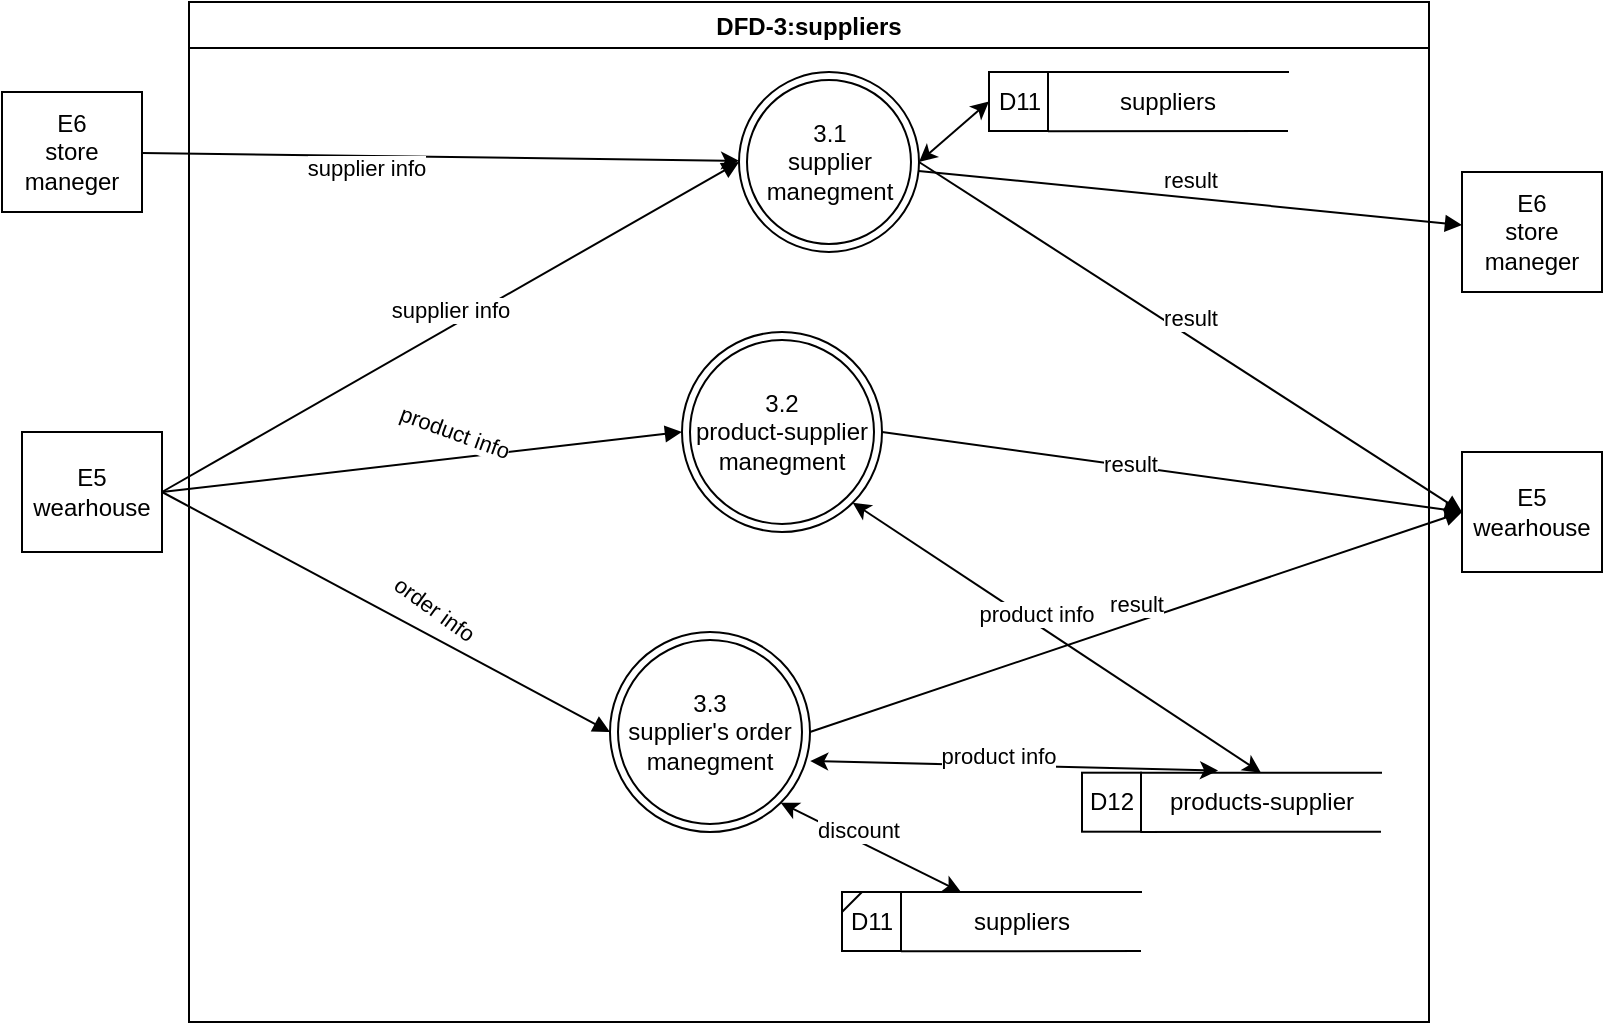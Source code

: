 <mxfile version="18.0.6" type="device" pages="4"><diagram id="Cj8ZLrf-8gitEKDfgWIy" name="dfd3"><mxGraphModel dx="1278" dy="641" grid="1" gridSize="10" guides="1" tooltips="1" connect="1" arrows="1" fold="1" page="1" pageScale="1" pageWidth="827" pageHeight="1169" math="0" shadow="0"><root><mxCell id="0"/><mxCell id="1" parent="0"/><mxCell id="EbecSsFiQ9jxBX6fIt9W-2" value="DFD-3:suppliers" style="swimlane;" parent="1" vertex="1"><mxGeometry x="103.5" y="75" width="620" height="510" as="geometry"/></mxCell><mxCell id="EbecSsFiQ9jxBX6fIt9W-5" value="3.1&lt;br&gt;supplier manegment" style="ellipse;shape=doubleEllipse;whiteSpace=wrap;html=1;aspect=fixed;" parent="EbecSsFiQ9jxBX6fIt9W-2" vertex="1"><mxGeometry x="275" y="35" width="90" height="90" as="geometry"/></mxCell><mxCell id="EbecSsFiQ9jxBX6fIt9W-14" value="3.2&lt;br&gt;product-supplier manegment" style="ellipse;shape=doubleEllipse;whiteSpace=wrap;html=1;aspect=fixed;" parent="EbecSsFiQ9jxBX6fIt9W-2" vertex="1"><mxGeometry x="246.5" y="165" width="100" height="100" as="geometry"/></mxCell><mxCell id="EbecSsFiQ9jxBX6fIt9W-18" value="3.3&lt;br&gt;supplier's order manegment" style="ellipse;shape=doubleEllipse;whiteSpace=wrap;html=1;aspect=fixed;" parent="EbecSsFiQ9jxBX6fIt9W-2" vertex="1"><mxGeometry x="210.5" y="315" width="100" height="100" as="geometry"/></mxCell><mxCell id="EltDESjnYse9i9YKAFJx-26" value="suppliers" style="shape=partialRectangle;whiteSpace=wrap;html=1;bottom=0;right=0;fillColor=none;" parent="EbecSsFiQ9jxBX6fIt9W-2" vertex="1"><mxGeometry x="356" y="445" width="120" height="29.5" as="geometry"/></mxCell><mxCell id="EltDESjnYse9i9YKAFJx-27" value="" style="endArrow=none;html=1;rounded=0;entryX=1;entryY=1;entryDx=0;entryDy=0;" parent="EbecSsFiQ9jxBX6fIt9W-2" target="EltDESjnYse9i9YKAFJx-26" edge="1"><mxGeometry width="50" height="50" relative="1" as="geometry"><mxPoint x="356" y="474.65" as="sourcePoint"/><mxPoint x="299" y="-145.35" as="targetPoint"/><Array as="points"/></mxGeometry></mxCell><mxCell id="EltDESjnYse9i9YKAFJx-28" value="D11" style="whiteSpace=wrap;html=1;aspect=fixed;" parent="EbecSsFiQ9jxBX6fIt9W-2" vertex="1"><mxGeometry x="326.5" y="445" width="29.5" height="29.5" as="geometry"/></mxCell><mxCell id="EltDESjnYse9i9YKAFJx-39" value="" style="endArrow=classic;startArrow=classic;html=1;rounded=0;entryX=0.5;entryY=0;entryDx=0;entryDy=0;exitX=1;exitY=1;exitDx=0;exitDy=0;" parent="EbecSsFiQ9jxBX6fIt9W-2" source="EbecSsFiQ9jxBX6fIt9W-14" target="EltDESjnYse9i9YKAFJx-33" edge="1"><mxGeometry width="50" height="50" relative="1" as="geometry"><mxPoint x="280" y="320" as="sourcePoint"/><mxPoint x="330" y="270" as="targetPoint"/></mxGeometry></mxCell><mxCell id="VxsEZ2-IpqmAhG0Lqwk--5" value="product info" style="edgeLabel;html=1;align=center;verticalAlign=middle;resizable=0;points=[];" parent="EltDESjnYse9i9YKAFJx-39" vertex="1" connectable="0"><mxGeometry x="-0.13" y="4" relative="1" as="geometry"><mxPoint as="offset"/></mxGeometry></mxCell><mxCell id="EltDESjnYse9i9YKAFJx-40" value="" style="endArrow=classic;startArrow=classic;html=1;rounded=0;entryX=0.321;entryY=-0.036;entryDx=0;entryDy=0;entryPerimeter=0;exitX=1.001;exitY=0.645;exitDx=0;exitDy=0;exitPerimeter=0;" parent="EbecSsFiQ9jxBX6fIt9W-2" source="EbecSsFiQ9jxBX6fIt9W-18" target="EltDESjnYse9i9YKAFJx-33" edge="1"><mxGeometry width="50" height="50" relative="1" as="geometry"><mxPoint x="280" y="320" as="sourcePoint"/><mxPoint x="330" y="270" as="targetPoint"/></mxGeometry></mxCell><mxCell id="VxsEZ2-IpqmAhG0Lqwk--4" value="product info" style="edgeLabel;html=1;align=center;verticalAlign=middle;resizable=0;points=[];" parent="EltDESjnYse9i9YKAFJx-40" vertex="1" connectable="0"><mxGeometry x="-0.082" y="5" relative="1" as="geometry"><mxPoint as="offset"/></mxGeometry></mxCell><mxCell id="EltDESjnYse9i9YKAFJx-42" value="" style="endArrow=classic;startArrow=classic;html=1;rounded=0;entryX=1;entryY=0.5;entryDx=0;entryDy=0;exitX=0;exitY=0.5;exitDx=0;exitDy=0;" parent="EbecSsFiQ9jxBX6fIt9W-2" source="EltDESjnYse9i9YKAFJx-47" target="EbecSsFiQ9jxBX6fIt9W-5" edge="1"><mxGeometry width="50" height="50" relative="1" as="geometry"><mxPoint x="280" y="240" as="sourcePoint"/><mxPoint x="330" y="190" as="targetPoint"/></mxGeometry></mxCell><mxCell id="EltDESjnYse9i9YKAFJx-43" value="" style="endArrow=none;html=1;rounded=0;" parent="EbecSsFiQ9jxBX6fIt9W-2" edge="1"><mxGeometry width="50" height="50" relative="1" as="geometry"><mxPoint x="326.5" y="455" as="sourcePoint"/><mxPoint x="336.5" y="445" as="targetPoint"/></mxGeometry></mxCell><mxCell id="EltDESjnYse9i9YKAFJx-45" value="suppliers" style="shape=partialRectangle;whiteSpace=wrap;html=1;bottom=0;right=0;fillColor=none;" parent="EbecSsFiQ9jxBX6fIt9W-2" vertex="1"><mxGeometry x="429.5" y="35" width="120" height="29.5" as="geometry"/></mxCell><mxCell id="EltDESjnYse9i9YKAFJx-46" value="" style="endArrow=none;html=1;rounded=0;entryX=1;entryY=1;entryDx=0;entryDy=0;" parent="EbecSsFiQ9jxBX6fIt9W-2" target="EltDESjnYse9i9YKAFJx-45" edge="1"><mxGeometry width="50" height="50" relative="1" as="geometry"><mxPoint x="429.5" y="64.65" as="sourcePoint"/><mxPoint x="272.5" y="-635.35" as="targetPoint"/><Array as="points"/></mxGeometry></mxCell><mxCell id="EltDESjnYse9i9YKAFJx-47" value="D11" style="whiteSpace=wrap;html=1;aspect=fixed;" parent="EbecSsFiQ9jxBX6fIt9W-2" vertex="1"><mxGeometry x="400" y="35" width="29.5" height="29.5" as="geometry"/></mxCell><mxCell id="EltDESjnYse9i9YKAFJx-32" value="" style="group" parent="EbecSsFiQ9jxBX6fIt9W-2" vertex="1" connectable="0"><mxGeometry x="446.5" y="385.35" width="149.5" height="29.65" as="geometry"/></mxCell><mxCell id="EltDESjnYse9i9YKAFJx-33" value="products-supplier" style="shape=partialRectangle;whiteSpace=wrap;html=1;bottom=0;right=0;fillColor=none;" parent="EltDESjnYse9i9YKAFJx-32" vertex="1"><mxGeometry x="29.5" width="120" height="29.5" as="geometry"/></mxCell><mxCell id="EltDESjnYse9i9YKAFJx-34" value="" style="endArrow=none;html=1;rounded=0;entryX=1;entryY=1;entryDx=0;entryDy=0;" parent="EltDESjnYse9i9YKAFJx-32" target="EltDESjnYse9i9YKAFJx-33" edge="1"><mxGeometry width="50" height="50" relative="1" as="geometry"><mxPoint x="29.5" y="29.65" as="sourcePoint"/><mxPoint x="-20.5" y="-500.35" as="targetPoint"/><Array as="points"/></mxGeometry></mxCell><mxCell id="EltDESjnYse9i9YKAFJx-35" value="D12" style="whiteSpace=wrap;html=1;aspect=fixed;" parent="EltDESjnYse9i9YKAFJx-32" vertex="1"><mxGeometry width="29.5" height="29.5" as="geometry"/></mxCell><mxCell id="VxsEZ2-IpqmAhG0Lqwk--2" value="" style="endArrow=classic;startArrow=classic;html=1;rounded=0;exitX=1;exitY=1;exitDx=0;exitDy=0;entryX=0.25;entryY=0;entryDx=0;entryDy=0;" parent="EbecSsFiQ9jxBX6fIt9W-2" source="EbecSsFiQ9jxBX6fIt9W-18" target="EltDESjnYse9i9YKAFJx-26" edge="1"><mxGeometry width="50" height="50" relative="1" as="geometry"><mxPoint x="266.5" y="285" as="sourcePoint"/><mxPoint x="316.5" y="235" as="targetPoint"/></mxGeometry></mxCell><mxCell id="VxsEZ2-IpqmAhG0Lqwk--3" value="discount" style="edgeLabel;html=1;align=center;verticalAlign=middle;resizable=0;points=[];" parent="VxsEZ2-IpqmAhG0Lqwk--2" vertex="1" connectable="0"><mxGeometry x="-0.182" y="4" relative="1" as="geometry"><mxPoint y="-1" as="offset"/></mxGeometry></mxCell><mxCell id="EbecSsFiQ9jxBX6fIt9W-6" value="E5&lt;br&gt;wearhouse" style="rounded=0;whiteSpace=wrap;html=1;" parent="1" vertex="1"><mxGeometry x="20" y="290" width="70" height="60" as="geometry"/></mxCell><mxCell id="EbecSsFiQ9jxBX6fIt9W-11" value="E5&lt;br&gt;wearhouse" style="rounded=0;whiteSpace=wrap;html=1;" parent="1" vertex="1"><mxGeometry x="740" y="300" width="70" height="60" as="geometry"/></mxCell><mxCell id="EbecSsFiQ9jxBX6fIt9W-21" value="" style="html=1;verticalAlign=bottom;endArrow=block;rounded=0;exitX=1;exitY=0.5;exitDx=0;exitDy=0;entryX=0;entryY=0.5;entryDx=0;entryDy=0;" parent="1" source="EbecSsFiQ9jxBX6fIt9W-6" target="EbecSsFiQ9jxBX6fIt9W-14" edge="1"><mxGeometry x="0.262" y="31" width="80" relative="1" as="geometry"><mxPoint x="370" y="240" as="sourcePoint"/><mxPoint x="450" y="240" as="targetPoint"/><mxPoint as="offset"/></mxGeometry></mxCell><mxCell id="EbecSsFiQ9jxBX6fIt9W-27" value="product info" style="edgeLabel;html=1;align=center;verticalAlign=middle;resizable=0;points=[];rotation=20;" parent="EbecSsFiQ9jxBX6fIt9W-21" vertex="1" connectable="0"><mxGeometry x="0.074" y="4" relative="1" as="geometry"><mxPoint x="7" y="-10" as="offset"/></mxGeometry></mxCell><mxCell id="EbecSsFiQ9jxBX6fIt9W-22" value="" style="html=1;verticalAlign=bottom;endArrow=block;rounded=0;exitX=1;exitY=0.5;exitDx=0;exitDy=0;entryX=0;entryY=0.5;entryDx=0;entryDy=0;" parent="1" source="EbecSsFiQ9jxBX6fIt9W-6" target="EbecSsFiQ9jxBX6fIt9W-18" edge="1"><mxGeometry width="80" relative="1" as="geometry"><mxPoint x="370" y="240" as="sourcePoint"/><mxPoint x="380" y="370" as="targetPoint"/></mxGeometry></mxCell><mxCell id="EbecSsFiQ9jxBX6fIt9W-28" value="order info" style="edgeLabel;html=1;align=center;verticalAlign=middle;resizable=0;points=[];rotation=36;" parent="EbecSsFiQ9jxBX6fIt9W-22" vertex="1" connectable="0"><mxGeometry x="0.156" y="4" relative="1" as="geometry"><mxPoint x="4" y="-8" as="offset"/></mxGeometry></mxCell><mxCell id="EbecSsFiQ9jxBX6fIt9W-23" value="" style="html=1;verticalAlign=bottom;endArrow=block;rounded=0;entryX=0;entryY=0.5;entryDx=0;entryDy=0;exitX=1;exitY=0.5;exitDx=0;exitDy=0;" parent="1" source="EbecSsFiQ9jxBX6fIt9W-14" target="EbecSsFiQ9jxBX6fIt9W-11" edge="1"><mxGeometry width="80" relative="1" as="geometry"><mxPoint x="370" y="240" as="sourcePoint"/><mxPoint x="450" y="240" as="targetPoint"/></mxGeometry></mxCell><mxCell id="EbecSsFiQ9jxBX6fIt9W-29" value="result" style="edgeLabel;html=1;align=center;verticalAlign=middle;resizable=0;points=[];" parent="EbecSsFiQ9jxBX6fIt9W-23" vertex="1" connectable="0"><mxGeometry x="-0.151" y="1" relative="1" as="geometry"><mxPoint as="offset"/></mxGeometry></mxCell><mxCell id="EbecSsFiQ9jxBX6fIt9W-25" value="supplier info" style="html=1;verticalAlign=bottom;endArrow=block;rounded=0;exitX=1;exitY=0.5;exitDx=0;exitDy=0;entryX=0;entryY=0.5;entryDx=0;entryDy=0;" parent="1" source="EbecSsFiQ9jxBX6fIt9W-6" target="EbecSsFiQ9jxBX6fIt9W-5" edge="1"><mxGeometry width="80" relative="1" as="geometry"><mxPoint x="370" y="240" as="sourcePoint"/><mxPoint x="450" y="240" as="targetPoint"/></mxGeometry></mxCell><mxCell id="EbecSsFiQ9jxBX6fIt9W-26" value="result" style="html=1;verticalAlign=bottom;endArrow=block;rounded=0;entryX=0;entryY=0.5;entryDx=0;entryDy=0;exitX=1;exitY=0.5;exitDx=0;exitDy=0;" parent="1" source="EbecSsFiQ9jxBX6fIt9W-5" target="EbecSsFiQ9jxBX6fIt9W-11" edge="1"><mxGeometry width="80" relative="1" as="geometry"><mxPoint x="370" y="240" as="sourcePoint"/><mxPoint x="450" y="240" as="targetPoint"/></mxGeometry></mxCell><mxCell id="EbecSsFiQ9jxBX6fIt9W-30" value="result" style="html=1;verticalAlign=bottom;endArrow=block;rounded=0;entryX=0;entryY=0.5;entryDx=0;entryDy=0;exitX=1;exitY=0.5;exitDx=0;exitDy=0;" parent="1" source="EbecSsFiQ9jxBX6fIt9W-18" target="EbecSsFiQ9jxBX6fIt9W-11" edge="1"><mxGeometry width="80" relative="1" as="geometry"><mxPoint x="370" y="240" as="sourcePoint"/><mxPoint x="450" y="240" as="targetPoint"/></mxGeometry></mxCell><mxCell id="AbQ-O4RTh6rgyaLjGBJQ-1" value="E6&lt;br&gt;store maneger" style="rounded=0;whiteSpace=wrap;html=1;" parent="1" vertex="1"><mxGeometry x="10" y="120" width="70" height="60" as="geometry"/></mxCell><mxCell id="AbQ-O4RTh6rgyaLjGBJQ-2" value="" style="endArrow=classic;html=1;rounded=0;" parent="1" source="AbQ-O4RTh6rgyaLjGBJQ-1" target="EbecSsFiQ9jxBX6fIt9W-5" edge="1"><mxGeometry width="50" height="50" relative="1" as="geometry"><mxPoint x="520" y="350" as="sourcePoint"/><mxPoint x="570" y="300" as="targetPoint"/></mxGeometry></mxCell><mxCell id="AbQ-O4RTh6rgyaLjGBJQ-3" value="supplier info" style="edgeLabel;html=1;align=center;verticalAlign=middle;resizable=0;points=[];" parent="AbQ-O4RTh6rgyaLjGBJQ-2" vertex="1" connectable="0"><mxGeometry x="-0.249" y="-6" relative="1" as="geometry"><mxPoint as="offset"/></mxGeometry></mxCell><mxCell id="AbQ-O4RTh6rgyaLjGBJQ-4" value="E6&lt;br&gt;store maneger" style="rounded=0;whiteSpace=wrap;html=1;" parent="1" vertex="1"><mxGeometry x="740" y="160" width="70" height="60" as="geometry"/></mxCell><mxCell id="AbQ-O4RTh6rgyaLjGBJQ-6" value="result" style="html=1;verticalAlign=bottom;endArrow=block;rounded=0;" parent="1" source="EbecSsFiQ9jxBX6fIt9W-5" target="AbQ-O4RTh6rgyaLjGBJQ-4" edge="1"><mxGeometry width="80" relative="1" as="geometry"><mxPoint x="478.5" y="165" as="sourcePoint"/><mxPoint x="750" y="340" as="targetPoint"/></mxGeometry></mxCell></root></mxGraphModel></diagram><diagram name="dfd3.1" id="8fM2ALpiyz9MKtJoKVi0"><mxGraphModel dx="1278" dy="641" grid="1" gridSize="10" guides="1" tooltips="1" connect="1" arrows="1" fold="1" page="1" pageScale="1" pageWidth="827" pageHeight="1169" math="0" shadow="0"><root><mxCell id="QAbohn0WygF6yRnNql-C-0"/><mxCell id="QAbohn0WygF6yRnNql-C-1" parent="QAbohn0WygF6yRnNql-C-0"/><mxCell id="QAbohn0WygF6yRnNql-C-36" value="DFD 3.1- supplier manegment" style="swimlane;" parent="QAbohn0WygF6yRnNql-C-1" vertex="1"><mxGeometry x="108" y="20" width="613" height="720" as="geometry"/></mxCell><mxCell id="QAbohn0WygF6yRnNql-C-37" value="&lt;span style=&quot;&quot;&gt;3.1.1&lt;br&gt;opening supplier account&lt;br&gt;&lt;/span&gt;" style="ellipse;whiteSpace=wrap;html=1;aspect=fixed;" parent="QAbohn0WygF6yRnNql-C-36" vertex="1"><mxGeometry x="280" y="30" width="80" height="80" as="geometry"/></mxCell><mxCell id="QAbohn0WygF6yRnNql-C-38" value="suppliers&amp;nbsp;" style="shape=partialRectangle;whiteSpace=wrap;html=1;bottom=0;right=0;fillColor=none;" parent="QAbohn0WygF6yRnNql-C-36" vertex="1"><mxGeometry x="260" y="180" width="120" height="29.5" as="geometry"/></mxCell><mxCell id="QAbohn0WygF6yRnNql-C-39" value="" style="endArrow=none;html=1;rounded=0;entryX=1;entryY=1;entryDx=0;entryDy=0;" parent="QAbohn0WygF6yRnNql-C-36" target="QAbohn0WygF6yRnNql-C-38" edge="1"><mxGeometry width="50" height="50" relative="1" as="geometry"><mxPoint x="260" y="209.65" as="sourcePoint"/><mxPoint x="310" y="189.65" as="targetPoint"/><Array as="points"/></mxGeometry></mxCell><mxCell id="QAbohn0WygF6yRnNql-C-40" value="D11" style="whiteSpace=wrap;html=1;aspect=fixed;" parent="QAbohn0WygF6yRnNql-C-36" vertex="1"><mxGeometry x="230.5" y="180" width="29.5" height="29.5" as="geometry"/></mxCell><mxCell id="QAbohn0WygF6yRnNql-C-41" value="" style="endArrow=classic;html=1;rounded=0;exitX=0.5;exitY=1;exitDx=0;exitDy=0;" parent="QAbohn0WygF6yRnNql-C-36" source="QAbohn0WygF6yRnNql-C-37" edge="1"><mxGeometry width="50" height="50" relative="1" as="geometry"><mxPoint x="290" y="190" as="sourcePoint"/><mxPoint x="300" y="180" as="targetPoint"/></mxGeometry></mxCell><mxCell id="QAbohn0WygF6yRnNql-C-42" value="supplier details" style="edgeLabel;html=1;align=center;verticalAlign=middle;resizable=0;points=[];" parent="QAbohn0WygF6yRnNql-C-41" vertex="1" connectable="0"><mxGeometry x="-0.273" y="-1" relative="1" as="geometry"><mxPoint as="offset"/></mxGeometry></mxCell><mxCell id="QAbohn0WygF6yRnNql-C-43" value="3.1.2&lt;br&gt;close supplier's account" style="ellipse;whiteSpace=wrap;html=1;aspect=fixed;" parent="QAbohn0WygF6yRnNql-C-36" vertex="1"><mxGeometry x="260" y="370" width="80" height="80" as="geometry"/></mxCell><mxCell id="QAbohn0WygF6yRnNql-C-44" value="3.1.3 &lt;br&gt;update supplier's detailes&amp;nbsp;" style="ellipse;whiteSpace=wrap;html=1;aspect=fixed;" parent="QAbohn0WygF6yRnNql-C-36" vertex="1"><mxGeometry x="300" y="260" width="80" height="80" as="geometry"/></mxCell><mxCell id="QAbohn0WygF6yRnNql-C-45" value="3.1.4&lt;br&gt;watch supplier&lt;br&gt;details" style="ellipse;whiteSpace=wrap;html=1;aspect=fixed;" parent="QAbohn0WygF6yRnNql-C-36" vertex="1"><mxGeometry x="153" y="110" width="80" height="80" as="geometry"/></mxCell><mxCell id="QAbohn0WygF6yRnNql-C-46" value="" style="endArrow=classic;html=1;rounded=0;" parent="QAbohn0WygF6yRnNql-C-36" source="QAbohn0WygF6yRnNql-C-38" target="QAbohn0WygF6yRnNql-C-45" edge="1"><mxGeometry width="50" height="50" relative="1" as="geometry"><mxPoint x="343" y="230" as="sourcePoint"/><mxPoint x="393" y="180" as="targetPoint"/></mxGeometry></mxCell><mxCell id="QAbohn0WygF6yRnNql-C-47" value="suppliers&amp;nbsp;" style="shape=partialRectangle;whiteSpace=wrap;html=1;bottom=0;right=0;fillColor=none;" parent="QAbohn0WygF6yRnNql-C-36" vertex="1"><mxGeometry x="451.5" y="350" width="120" height="29.5" as="geometry"/></mxCell><mxCell id="QAbohn0WygF6yRnNql-C-48" value="" style="endArrow=none;html=1;rounded=0;entryX=1;entryY=1;entryDx=0;entryDy=0;" parent="QAbohn0WygF6yRnNql-C-36" target="QAbohn0WygF6yRnNql-C-47" edge="1"><mxGeometry width="50" height="50" relative="1" as="geometry"><mxPoint x="451.5" y="379.65" as="sourcePoint"/><mxPoint x="394.5" y="-240.35" as="targetPoint"/><Array as="points"/></mxGeometry></mxCell><mxCell id="QAbohn0WygF6yRnNql-C-49" value="D11" style="whiteSpace=wrap;html=1;aspect=fixed;" parent="QAbohn0WygF6yRnNql-C-36" vertex="1"><mxGeometry x="422" y="350" width="29.5" height="29.5" as="geometry"/></mxCell><mxCell id="QAbohn0WygF6yRnNql-C-50" value="" style="endArrow=classic;html=1;rounded=0;exitX=1;exitY=1;exitDx=0;exitDy=0;entryX=0;entryY=0.75;entryDx=0;entryDy=0;" parent="QAbohn0WygF6yRnNql-C-36" source="QAbohn0WygF6yRnNql-C-43" target="QAbohn0WygF6yRnNql-C-49" edge="1"><mxGeometry width="50" height="50" relative="1" as="geometry"><mxPoint x="310" y="340" as="sourcePoint"/><mxPoint x="300" y="210" as="targetPoint"/></mxGeometry></mxCell><mxCell id="QAbohn0WygF6yRnNql-C-51" value="supplier number" style="edgeLabel;html=1;align=center;verticalAlign=middle;resizable=0;points=[];" parent="QAbohn0WygF6yRnNql-C-50" vertex="1" connectable="0"><mxGeometry x="-0.232" y="-2" relative="1" as="geometry"><mxPoint as="offset"/></mxGeometry></mxCell><mxCell id="QAbohn0WygF6yRnNql-C-52" value="" style="endArrow=none;html=1;rounded=0;entryX=0.5;entryY=0;entryDx=0;entryDy=0;exitX=0;exitY=0.25;exitDx=0;exitDy=0;" parent="QAbohn0WygF6yRnNql-C-36" source="QAbohn0WygF6yRnNql-C-49" target="QAbohn0WygF6yRnNql-C-49" edge="1"><mxGeometry width="50" height="50" relative="1" as="geometry"><mxPoint x="143" y="625.25" as="sourcePoint"/><mxPoint x="193" y="575.25" as="targetPoint"/></mxGeometry></mxCell><mxCell id="QAbohn0WygF6yRnNql-C-53" value="3.1.5&lt;br&gt;add discount to supplier" style="ellipse;whiteSpace=wrap;html=1;aspect=fixed;" parent="QAbohn0WygF6yRnNql-C-36" vertex="1"><mxGeometry x="280" y="479" width="80" height="80" as="geometry"/></mxCell><mxCell id="QAbohn0WygF6yRnNql-C-54" value="3.1.6&lt;br&gt;remove discount from supplier" style="ellipse;whiteSpace=wrap;html=1;aspect=fixed;" parent="QAbohn0WygF6yRnNql-C-36" vertex="1"><mxGeometry x="300" y="600" width="80" height="80" as="geometry"/></mxCell><mxCell id="QAbohn0WygF6yRnNql-C-55" value="" style="endArrow=classic;html=1;rounded=0;" parent="QAbohn0WygF6yRnNql-C-36" source="QAbohn0WygF6yRnNql-C-53" target="BSke9Qk5-2IMtl_9zI-B-0" edge="1"><mxGeometry width="50" height="50" relative="1" as="geometry"><mxPoint x="283" y="540" as="sourcePoint"/><mxPoint x="215" y="-570" as="targetPoint"/></mxGeometry></mxCell><mxCell id="QAbohn0WygF6yRnNql-C-56" value="discount" style="edgeLabel;html=1;align=center;verticalAlign=middle;resizable=0;points=[];" parent="QAbohn0WygF6yRnNql-C-55" vertex="1" connectable="0"><mxGeometry x="-0.2" y="-8" relative="1" as="geometry"><mxPoint as="offset"/></mxGeometry></mxCell><mxCell id="QAbohn0WygF6yRnNql-C-57" value="" style="endArrow=classic;html=1;rounded=0;exitX=0.5;exitY=0;exitDx=0;exitDy=0;" parent="QAbohn0WygF6yRnNql-C-36" source="QAbohn0WygF6yRnNql-C-54" target="BSke9Qk5-2IMtl_9zI-B-0" edge="1"><mxGeometry width="50" height="50" relative="1" as="geometry"><mxPoint x="155" y="-580" as="sourcePoint"/><mxPoint x="205" y="-630" as="targetPoint"/></mxGeometry></mxCell><mxCell id="QAbohn0WygF6yRnNql-C-58" value="count" style="edgeLabel;html=1;align=center;verticalAlign=middle;resizable=0;points=[];" parent="QAbohn0WygF6yRnNql-C-57" vertex="1" connectable="0"><mxGeometry x="-0.135" y="-4" relative="1" as="geometry"><mxPoint as="offset"/></mxGeometry></mxCell><mxCell id="QAbohn0WygF6yRnNql-C-2" value="" style="endArrow=classic;html=1;rounded=0;exitX=0.5;exitY=0;exitDx=0;exitDy=0;" parent="QAbohn0WygF6yRnNql-C-36" source="QAbohn0WygF6yRnNql-C-44" target="QAbohn0WygF6yRnNql-C-38" edge="1"><mxGeometry width="50" height="50" relative="1" as="geometry"><mxPoint x="360" y="330" as="sourcePoint"/><mxPoint x="300" y="200" as="targetPoint"/></mxGeometry></mxCell><mxCell id="QAbohn0WygF6yRnNql-C-3" value="supplier details" style="edgeLabel;html=1;align=center;verticalAlign=middle;resizable=0;points=[];" parent="QAbohn0WygF6yRnNql-C-2" vertex="1" connectable="0"><mxGeometry x="-0.132" y="-1" relative="1" as="geometry"><mxPoint as="offset"/></mxGeometry></mxCell><mxCell id="BSke9Qk5-2IMtl_9zI-B-0" value="suppliers&amp;nbsp;" style="shape=partialRectangle;whiteSpace=wrap;html=1;bottom=0;right=0;fillColor=none;" parent="QAbohn0WygF6yRnNql-C-36" vertex="1"><mxGeometry x="101.5" y="503.54" width="120" height="29.5" as="geometry"/></mxCell><mxCell id="BSke9Qk5-2IMtl_9zI-B-1" value="" style="endArrow=none;html=1;rounded=0;entryX=1;entryY=1;entryDx=0;entryDy=0;" parent="QAbohn0WygF6yRnNql-C-36" target="BSke9Qk5-2IMtl_9zI-B-0" edge="1"><mxGeometry width="50" height="50" relative="1" as="geometry"><mxPoint x="101.5" y="533.19" as="sourcePoint"/><mxPoint x="-63.5" y="-106.81" as="targetPoint"/><Array as="points"/></mxGeometry></mxCell><mxCell id="BSke9Qk5-2IMtl_9zI-B-2" value="D11" style="whiteSpace=wrap;html=1;aspect=fixed;" parent="QAbohn0WygF6yRnNql-C-36" vertex="1"><mxGeometry x="72" y="503.54" width="29.5" height="29.5" as="geometry"/></mxCell><mxCell id="BSke9Qk5-2IMtl_9zI-B-3" value="" style="endArrow=none;html=1;rounded=0;entryX=0.5;entryY=0;entryDx=0;entryDy=0;exitX=0;exitY=0.25;exitDx=0;exitDy=0;" parent="QAbohn0WygF6yRnNql-C-36" source="BSke9Qk5-2IMtl_9zI-B-2" target="BSke9Qk5-2IMtl_9zI-B-2" edge="1"><mxGeometry width="50" height="50" relative="1" as="geometry"><mxPoint x="-315" y="758.79" as="sourcePoint"/><mxPoint x="-265" y="708.79" as="targetPoint"/></mxGeometry></mxCell><mxCell id="IUU-YrOewVnqHim5CpWI-17" value="amount of discount and products" style="edgeLabel;html=1;align=center;verticalAlign=middle;resizable=0;points=[];" parent="QAbohn0WygF6yRnNql-C-36" vertex="1" connectable="0"><mxGeometry x="131.999" y="610.005" as="geometry"><mxPoint x="-61" y="-73" as="offset"/></mxGeometry></mxCell><mxCell id="QAbohn0WygF6yRnNql-C-63" value="E5&lt;br&gt;wearhouse" style="rounded=0;whiteSpace=wrap;html=1;" parent="QAbohn0WygF6yRnNql-C-1" vertex="1"><mxGeometry x="18" y="65" width="70" height="60" as="geometry"/></mxCell><mxCell id="QAbohn0WygF6yRnNql-C-64" value="E5&lt;br&gt;wearhouse" style="rounded=0;whiteSpace=wrap;html=1;" parent="QAbohn0WygF6yRnNql-C-1" vertex="1"><mxGeometry x="741" y="65" width="70" height="60" as="geometry"/></mxCell><mxCell id="QAbohn0WygF6yRnNql-C-65" value="" style="endArrow=classic;html=1;rounded=0;exitX=1;exitY=0.5;exitDx=0;exitDy=0;entryX=0;entryY=0.5;entryDx=0;entryDy=0;" parent="QAbohn0WygF6yRnNql-C-1" source="QAbohn0WygF6yRnNql-C-63" target="QAbohn0WygF6yRnNql-C-37" edge="1"><mxGeometry width="50" height="50" relative="1" as="geometry"><mxPoint x="348" y="280" as="sourcePoint"/><mxPoint x="398" y="230" as="targetPoint"/></mxGeometry></mxCell><mxCell id="QAbohn0WygF6yRnNql-C-66" value="supplier info" style="edgeLabel;html=1;align=center;verticalAlign=middle;resizable=0;points=[];" parent="QAbohn0WygF6yRnNql-C-65" vertex="1" connectable="0"><mxGeometry x="-0.147" y="2" relative="1" as="geometry"><mxPoint as="offset"/></mxGeometry></mxCell><mxCell id="QAbohn0WygF6yRnNql-C-67" value="" style="endArrow=classic;html=1;rounded=0;exitX=1;exitY=0.5;exitDx=0;exitDy=0;" parent="QAbohn0WygF6yRnNql-C-1" source="QAbohn0WygF6yRnNql-C-37" target="QAbohn0WygF6yRnNql-C-64" edge="1"><mxGeometry width="50" height="50" relative="1" as="geometry"><mxPoint x="528" y="200" as="sourcePoint"/><mxPoint x="578" y="150" as="targetPoint"/></mxGeometry></mxCell><mxCell id="QAbohn0WygF6yRnNql-C-68" value="true/false" style="edgeLabel;html=1;align=center;verticalAlign=middle;resizable=0;points=[];" parent="QAbohn0WygF6yRnNql-C-67" vertex="1" connectable="0"><mxGeometry x="-0.085" y="1" relative="1" as="geometry"><mxPoint as="offset"/></mxGeometry></mxCell><mxCell id="QAbohn0WygF6yRnNql-C-69" value="" style="endArrow=classic;html=1;rounded=0;entryX=0;entryY=0.5;entryDx=0;entryDy=0;" parent="QAbohn0WygF6yRnNql-C-1" source="QAbohn0WygF6yRnNql-C-96" target="QAbohn0WygF6yRnNql-C-43" edge="1"><mxGeometry width="50" height="50" relative="1" as="geometry"><mxPoint x="408" y="310" as="sourcePoint"/><mxPoint x="458" y="260" as="targetPoint"/></mxGeometry></mxCell><mxCell id="QAbohn0WygF6yRnNql-C-70" value="supplier number" style="edgeLabel;html=1;align=center;verticalAlign=middle;resizable=0;points=[];" parent="QAbohn0WygF6yRnNql-C-69" vertex="1" connectable="0"><mxGeometry x="0.109" y="4" relative="1" as="geometry"><mxPoint as="offset"/></mxGeometry></mxCell><mxCell id="QAbohn0WygF6yRnNql-C-71" value="" style="endArrow=classic;html=1;rounded=0;exitX=1;exitY=0.5;exitDx=0;exitDy=0;entryX=0;entryY=0.5;entryDx=0;entryDy=0;" parent="QAbohn0WygF6yRnNql-C-1" source="QAbohn0WygF6yRnNql-C-43" target="QAbohn0WygF6yRnNql-C-97" edge="1"><mxGeometry width="50" height="50" relative="1" as="geometry"><mxPoint x="408" y="310" as="sourcePoint"/><mxPoint x="458" y="260" as="targetPoint"/></mxGeometry></mxCell><mxCell id="QAbohn0WygF6yRnNql-C-72" value="true/false" style="edgeLabel;html=1;align=center;verticalAlign=middle;resizable=0;points=[];" parent="QAbohn0WygF6yRnNql-C-71" vertex="1" connectable="0"><mxGeometry x="0.097" relative="1" as="geometry"><mxPoint as="offset"/></mxGeometry></mxCell><mxCell id="QAbohn0WygF6yRnNql-C-73" value="" style="endArrow=classic;html=1;rounded=0;exitX=1;exitY=0.5;exitDx=0;exitDy=0;entryX=0;entryY=0.5;entryDx=0;entryDy=0;" parent="QAbohn0WygF6yRnNql-C-1" source="QAbohn0WygF6yRnNql-C-63" target="QAbohn0WygF6yRnNql-C-44" edge="1"><mxGeometry width="50" height="50" relative="1" as="geometry"><mxPoint x="408" y="380" as="sourcePoint"/><mxPoint x="458" y="330" as="targetPoint"/></mxGeometry></mxCell><mxCell id="QAbohn0WygF6yRnNql-C-74" value="supplier info" style="edgeLabel;html=1;align=center;verticalAlign=middle;resizable=0;points=[];" parent="QAbohn0WygF6yRnNql-C-73" vertex="1" connectable="0"><mxGeometry x="0.129" y="-3" relative="1" as="geometry"><mxPoint as="offset"/></mxGeometry></mxCell><mxCell id="QAbohn0WygF6yRnNql-C-75" value="" style="endArrow=classic;html=1;rounded=0;exitX=0.99;exitY=0.337;exitDx=0;exitDy=0;exitPerimeter=0;entryX=0;entryY=0.5;entryDx=0;entryDy=0;" parent="QAbohn0WygF6yRnNql-C-1" source="QAbohn0WygF6yRnNql-C-44" target="QAbohn0WygF6yRnNql-C-64" edge="1"><mxGeometry width="50" height="50" relative="1" as="geometry"><mxPoint x="408" y="380" as="sourcePoint"/><mxPoint x="498" y="380" as="targetPoint"/></mxGeometry></mxCell><mxCell id="QAbohn0WygF6yRnNql-C-76" value="true/false" style="edgeLabel;html=1;align=center;verticalAlign=middle;resizable=0;points=[];" parent="QAbohn0WygF6yRnNql-C-75" vertex="1" connectable="0"><mxGeometry x="-0.051" y="1" relative="1" as="geometry"><mxPoint as="offset"/></mxGeometry></mxCell><mxCell id="QAbohn0WygF6yRnNql-C-94" value="" style="endArrow=classic;html=1;rounded=0;exitX=1;exitY=0.5;exitDx=0;exitDy=0;entryX=0;entryY=0;entryDx=0;entryDy=0;" parent="QAbohn0WygF6yRnNql-C-1" source="QAbohn0WygF6yRnNql-C-63" target="QAbohn0WygF6yRnNql-C-45" edge="1"><mxGeometry width="50" height="50" relative="1" as="geometry"><mxPoint x="451" y="240" as="sourcePoint"/><mxPoint x="501" y="190" as="targetPoint"/></mxGeometry></mxCell><mxCell id="QAbohn0WygF6yRnNql-C-95" value="supplier number" style="edgeLabel;html=1;align=center;verticalAlign=middle;resizable=0;points=[];" parent="QAbohn0WygF6yRnNql-C-94" vertex="1" connectable="0"><mxGeometry x="0.133" y="4" relative="1" as="geometry"><mxPoint as="offset"/></mxGeometry></mxCell><mxCell id="QAbohn0WygF6yRnNql-C-96" value="E5&lt;br&gt;wearhouse" style="rounded=0;whiteSpace=wrap;html=1;" parent="QAbohn0WygF6yRnNql-C-1" vertex="1"><mxGeometry x="10" y="439" width="70" height="60" as="geometry"/></mxCell><mxCell id="QAbohn0WygF6yRnNql-C-97" value="E5&lt;br&gt;wearhouse" style="rounded=0;whiteSpace=wrap;html=1;" parent="QAbohn0WygF6yRnNql-C-1" vertex="1"><mxGeometry x="741" y="430" width="70" height="60" as="geometry"/></mxCell><mxCell id="QAbohn0WygF6yRnNql-C-98" value="" style="endArrow=classic;html=1;rounded=0;exitX=1;exitY=0;exitDx=0;exitDy=0;entryX=0;entryY=0.75;entryDx=0;entryDy=0;" parent="QAbohn0WygF6yRnNql-C-1" source="QAbohn0WygF6yRnNql-C-45" target="QAbohn0WygF6yRnNql-C-64" edge="1"><mxGeometry width="50" height="50" relative="1" as="geometry"><mxPoint x="531" y="340" as="sourcePoint"/><mxPoint x="581" y="290" as="targetPoint"/></mxGeometry></mxCell><mxCell id="QAbohn0WygF6yRnNql-C-99" value="supplier details" style="edgeLabel;html=1;align=center;verticalAlign=middle;resizable=0;points=[];" parent="QAbohn0WygF6yRnNql-C-98" vertex="1" connectable="0"><mxGeometry x="-0.078" y="-5" relative="1" as="geometry"><mxPoint as="offset"/></mxGeometry></mxCell><mxCell id="QAbohn0WygF6yRnNql-C-104" value="" style="endArrow=classic;html=1;rounded=0;exitX=0.987;exitY=0.466;exitDx=0;exitDy=0;exitPerimeter=0;" parent="QAbohn0WygF6yRnNql-C-1" source="QAbohn0WygF6yRnNql-C-53" target="QAbohn0WygF6yRnNql-C-97" edge="1"><mxGeometry width="50" height="50" relative="1" as="geometry"><mxPoint x="337" y="-130" as="sourcePoint"/><mxPoint x="740.65" y="477.98" as="targetPoint"/></mxGeometry></mxCell><mxCell id="UG5bWspCawv-u-8as6on-1" value="true/false" style="edgeLabel;html=1;align=center;verticalAlign=middle;resizable=0;points=[];" parent="QAbohn0WygF6yRnNql-C-104" vertex="1" connectable="0"><mxGeometry x="-0.118" y="3" relative="1" as="geometry"><mxPoint as="offset"/></mxGeometry></mxCell><mxCell id="QAbohn0WygF6yRnNql-C-106" value="" style="endArrow=classic;html=1;rounded=0;entryX=0;entryY=1;entryDx=0;entryDy=0;exitX=1;exitY=0;exitDx=0;exitDy=0;" parent="QAbohn0WygF6yRnNql-C-1" source="QAbohn0WygF6yRnNql-C-54" target="QAbohn0WygF6yRnNql-C-97" edge="1"><mxGeometry width="50" height="50" relative="1" as="geometry"><mxPoint x="434" y="660" as="sourcePoint"/><mxPoint x="741" y="660" as="targetPoint"/></mxGeometry></mxCell><mxCell id="QAbohn0WygF6yRnNql-C-107" value="true/false" style="edgeLabel;html=1;align=center;verticalAlign=middle;resizable=0;points=[];" parent="QAbohn0WygF6yRnNql-C-106" vertex="1" connectable="0"><mxGeometry x="-0.053" y="1" relative="1" as="geometry"><mxPoint as="offset"/></mxGeometry></mxCell><mxCell id="QAbohn0WygF6yRnNql-C-108" style="edgeStyle=orthogonalEdgeStyle;rounded=0;orthogonalLoop=1;jettySize=auto;html=1;entryX=0;entryY=0;entryDx=0;entryDy=0;exitX=1;exitY=1;exitDx=0;exitDy=0;" parent="QAbohn0WygF6yRnNql-C-1" source="QAbohn0WygF6yRnNql-C-96" target="QAbohn0WygF6yRnNql-C-53" edge="1"><mxGeometry relative="1" as="geometry"><mxPoint x="341" y="510" as="targetPoint"/><mxPoint x="89" y="490" as="sourcePoint"/><Array as="points"><mxPoint x="80" y="480"/><mxPoint x="400" y="480"/></Array></mxGeometry></mxCell><mxCell id="QAbohn0WygF6yRnNql-C-109" value="amount of discount and products" style="edgeLabel;html=1;align=center;verticalAlign=middle;resizable=0;points=[];" parent="QAbohn0WygF6yRnNql-C-108" vertex="1" connectable="0"><mxGeometry x="-0.144" relative="1" as="geometry"><mxPoint as="offset"/></mxGeometry></mxCell><mxCell id="IUU-YrOewVnqHim5CpWI-0" value="E6&lt;br&gt;store maneger" style="rounded=0;whiteSpace=wrap;html=1;" parent="QAbohn0WygF6yRnNql-C-1" vertex="1"><mxGeometry x="18" y="190" width="70" height="60" as="geometry"/></mxCell><mxCell id="IUU-YrOewVnqHim5CpWI-1" value="" style="endArrow=classic;html=1;rounded=0;" parent="QAbohn0WygF6yRnNql-C-1" source="IUU-YrOewVnqHim5CpWI-0" target="QAbohn0WygF6yRnNql-C-43" edge="1"><mxGeometry width="50" height="50" relative="1" as="geometry"><mxPoint x="560" y="350" as="sourcePoint"/><mxPoint x="610" y="300" as="targetPoint"/></mxGeometry></mxCell><mxCell id="IUU-YrOewVnqHim5CpWI-8" value="supplier number" style="edgeLabel;html=1;align=center;verticalAlign=middle;resizable=0;points=[];" parent="IUU-YrOewVnqHim5CpWI-1" vertex="1" connectable="0"><mxGeometry x="0.114" y="8" relative="1" as="geometry"><mxPoint as="offset"/></mxGeometry></mxCell><mxCell id="IUU-YrOewVnqHim5CpWI-2" value="" style="endArrow=classic;html=1;rounded=0;" parent="QAbohn0WygF6yRnNql-C-1" source="IUU-YrOewVnqHim5CpWI-0" target="QAbohn0WygF6yRnNql-C-37" edge="1"><mxGeometry width="50" height="50" relative="1" as="geometry"><mxPoint x="98.0" y="105" as="sourcePoint"/><mxPoint x="398" y="100" as="targetPoint"/></mxGeometry></mxCell><mxCell id="IUU-YrOewVnqHim5CpWI-3" value="supplier info" style="edgeLabel;html=1;align=center;verticalAlign=middle;resizable=0;points=[];" parent="IUU-YrOewVnqHim5CpWI-2" vertex="1" connectable="0"><mxGeometry x="-0.147" y="2" relative="1" as="geometry"><mxPoint as="offset"/></mxGeometry></mxCell><mxCell id="IUU-YrOewVnqHim5CpWI-4" value="" style="endArrow=classic;html=1;rounded=0;" parent="QAbohn0WygF6yRnNql-C-1" source="IUU-YrOewVnqHim5CpWI-0" target="QAbohn0WygF6yRnNql-C-45" edge="1"><mxGeometry width="50" height="50" relative="1" as="geometry"><mxPoint x="98.0" y="105" as="sourcePoint"/><mxPoint x="398" y="100" as="targetPoint"/></mxGeometry></mxCell><mxCell id="IUU-YrOewVnqHim5CpWI-5" value="supplier info" style="edgeLabel;html=1;align=center;verticalAlign=middle;resizable=0;points=[];" parent="IUU-YrOewVnqHim5CpWI-4" vertex="1" connectable="0"><mxGeometry x="-0.147" y="2" relative="1" as="geometry"><mxPoint as="offset"/></mxGeometry></mxCell><mxCell id="IUU-YrOewVnqHim5CpWI-6" value="" style="endArrow=classic;html=1;rounded=0;" parent="QAbohn0WygF6yRnNql-C-1" source="IUU-YrOewVnqHim5CpWI-0" target="QAbohn0WygF6yRnNql-C-44" edge="1"><mxGeometry width="50" height="50" relative="1" as="geometry"><mxPoint x="98.0" y="105" as="sourcePoint"/><mxPoint x="418" y="330" as="targetPoint"/></mxGeometry></mxCell><mxCell id="IUU-YrOewVnqHim5CpWI-7" value="supplier info" style="edgeLabel;html=1;align=center;verticalAlign=middle;resizable=0;points=[];" parent="IUU-YrOewVnqHim5CpWI-6" vertex="1" connectable="0"><mxGeometry x="0.129" y="-3" relative="1" as="geometry"><mxPoint as="offset"/></mxGeometry></mxCell><mxCell id="IUU-YrOewVnqHim5CpWI-11" value="E6&lt;br&gt;store maneger" style="rounded=0;whiteSpace=wrap;html=1;" parent="QAbohn0WygF6yRnNql-C-1" vertex="1"><mxGeometry x="10" y="585" width="70" height="60" as="geometry"/></mxCell><mxCell id="IUU-YrOewVnqHim5CpWI-14" value="" style="endArrow=classic;html=1;rounded=0;exitX=1;exitY=1;exitDx=0;exitDy=0;entryX=0;entryY=1;entryDx=0;entryDy=0;" parent="QAbohn0WygF6yRnNql-C-1" source="QAbohn0WygF6yRnNql-C-96" target="QAbohn0WygF6yRnNql-C-54" edge="1"><mxGeometry width="50" height="50" relative="1" as="geometry"><mxPoint x="560" y="490" as="sourcePoint"/><mxPoint x="610" y="440" as="targetPoint"/></mxGeometry></mxCell><mxCell id="IUU-YrOewVnqHim5CpWI-15" value="" style="endArrow=classic;html=1;rounded=0;entryX=0;entryY=1;entryDx=0;entryDy=0;" parent="QAbohn0WygF6yRnNql-C-1" source="IUU-YrOewVnqHim5CpWI-11" target="QAbohn0WygF6yRnNql-C-53" edge="1"><mxGeometry width="50" height="50" relative="1" as="geometry"><mxPoint x="560" y="490" as="sourcePoint"/><mxPoint x="610" y="440" as="targetPoint"/></mxGeometry></mxCell><mxCell id="IUU-YrOewVnqHim5CpWI-16" value="amount of discount and products" style="edgeLabel;html=1;align=center;verticalAlign=middle;resizable=0;points=[];" parent="IUU-YrOewVnqHim5CpWI-15" vertex="1" connectable="0"><mxGeometry x="-0.15" y="-6" relative="1" as="geometry"><mxPoint as="offset"/></mxGeometry></mxCell><mxCell id="IUU-YrOewVnqHim5CpWI-18" value="" style="endArrow=classic;html=1;rounded=0;entryX=0.5;entryY=1;entryDx=0;entryDy=0;" parent="QAbohn0WygF6yRnNql-C-1" source="IUU-YrOewVnqHim5CpWI-11" target="QAbohn0WygF6yRnNql-C-54" edge="1"><mxGeometry width="50" height="50" relative="1" as="geometry"><mxPoint x="90" y="620.292" as="sourcePoint"/><mxPoint x="409.716" y="577.284" as="targetPoint"/></mxGeometry></mxCell><mxCell id="IUU-YrOewVnqHim5CpWI-19" value="amount of discount and products" style="edgeLabel;html=1;align=center;verticalAlign=middle;resizable=0;points=[];" parent="IUU-YrOewVnqHim5CpWI-18" vertex="1" connectable="0"><mxGeometry x="-0.15" y="-6" relative="1" as="geometry"><mxPoint as="offset"/></mxGeometry></mxCell></root></mxGraphModel></diagram><diagram name="dfd3.2" id="O1GW1ADEVxLMZd-GqcTd"><mxGraphModel dx="1278" dy="-528" grid="1" gridSize="10" guides="1" tooltips="1" connect="1" arrows="1" fold="1" page="1" pageScale="1" pageWidth="827" pageHeight="1169" math="0" shadow="0"><root><mxCell id="zftnMOpL2uqwFqLTl0yJ-0"/><mxCell id="zftnMOpL2uqwFqLTl0yJ-1" parent="zftnMOpL2uqwFqLTl0yJ-0"/><mxCell id="zftnMOpL2uqwFqLTl0yJ-65" value="DFD 3.2- product manegment" style="swimlane;" parent="zftnMOpL2uqwFqLTl0yJ-1" vertex="1"><mxGeometry x="100" y="1200" width="610" height="780" as="geometry"/></mxCell><mxCell id="zftnMOpL2uqwFqLTl0yJ-66" value="3.2.1&lt;br&gt;adding product to supplier" style="ellipse;whiteSpace=wrap;html=1;aspect=fixed;" parent="zftnMOpL2uqwFqLTl0yJ-65" vertex="1"><mxGeometry x="267" y="30" width="80" height="80" as="geometry"/></mxCell><mxCell id="zftnMOpL2uqwFqLTl0yJ-67" value="" style="group" parent="zftnMOpL2uqwFqLTl0yJ-65" vertex="1" connectable="0"><mxGeometry x="232.25" y="220" width="149.5" height="29.65" as="geometry"/></mxCell><mxCell id="zftnMOpL2uqwFqLTl0yJ-68" value="products-supplier" style="shape=partialRectangle;whiteSpace=wrap;html=1;bottom=0;right=0;fillColor=none;" parent="zftnMOpL2uqwFqLTl0yJ-67" vertex="1"><mxGeometry x="29.5" width="120" height="29.5" as="geometry"/></mxCell><mxCell id="zftnMOpL2uqwFqLTl0yJ-69" value="" style="endArrow=none;html=1;rounded=0;entryX=1;entryY=1;entryDx=0;entryDy=0;" parent="zftnMOpL2uqwFqLTl0yJ-67" target="zftnMOpL2uqwFqLTl0yJ-68" edge="1"><mxGeometry width="50" height="50" relative="1" as="geometry"><mxPoint x="29.5" y="29.65" as="sourcePoint"/><mxPoint x="-20.5" y="-500.35" as="targetPoint"/><Array as="points"/></mxGeometry></mxCell><mxCell id="zftnMOpL2uqwFqLTl0yJ-70" value="D12" style="whiteSpace=wrap;html=1;aspect=fixed;" parent="zftnMOpL2uqwFqLTl0yJ-67" vertex="1"><mxGeometry width="29.5" height="29.5" as="geometry"/></mxCell><mxCell id="zftnMOpL2uqwFqLTl0yJ-71" value="" style="endArrow=classic;html=1;rounded=0;exitX=0.5;exitY=1;exitDx=0;exitDy=0;" parent="zftnMOpL2uqwFqLTl0yJ-65" source="zftnMOpL2uqwFqLTl0yJ-66" edge="1"><mxGeometry width="50" height="50" relative="1" as="geometry"><mxPoint x="400" y="130" as="sourcePoint"/><mxPoint x="307" y="220" as="targetPoint"/><Array as="points"><mxPoint x="307" y="149"/></Array></mxGeometry></mxCell><mxCell id="zftnMOpL2uqwFqLTl0yJ-72" value="prosuct details" style="edgeLabel;html=1;align=center;verticalAlign=middle;resizable=0;points=[];" parent="zftnMOpL2uqwFqLTl0yJ-71" vertex="1" connectable="0"><mxGeometry x="-0.319" relative="1" as="geometry"><mxPoint as="offset"/></mxGeometry></mxCell><mxCell id="zftnMOpL2uqwFqLTl0yJ-73" value="3.2.2&lt;br&gt;remove prosuct from supplier" style="ellipse;whiteSpace=wrap;html=1;aspect=fixed;" parent="zftnMOpL2uqwFqLTl0yJ-65" vertex="1"><mxGeometry x="220" y="299.65" width="80" height="80" as="geometry"/></mxCell><mxCell id="zftnMOpL2uqwFqLTl0yJ-74" value="" style="endArrow=classic;html=1;rounded=0;exitX=0.5;exitY=0;exitDx=0;exitDy=0;" parent="zftnMOpL2uqwFqLTl0yJ-65" source="zftnMOpL2uqwFqLTl0yJ-73" edge="1"><mxGeometry width="50" height="50" relative="1" as="geometry"><mxPoint x="310" y="160" as="sourcePoint"/><mxPoint x="307" y="250" as="targetPoint"/></mxGeometry></mxCell><mxCell id="zftnMOpL2uqwFqLTl0yJ-75" value="3.2.3&lt;br&gt;add discount-product to supplier" style="ellipse;whiteSpace=wrap;html=1;aspect=fixed;" parent="zftnMOpL2uqwFqLTl0yJ-65" vertex="1"><mxGeometry x="267" y="404" width="80" height="80" as="geometry"/></mxCell><mxCell id="zftnMOpL2uqwFqLTl0yJ-80" value="" style="endArrow=classic;html=1;rounded=0;exitX=0.5;exitY=1;exitDx=0;exitDy=0;" parent="zftnMOpL2uqwFqLTl0yJ-65" source="zftnMOpL2uqwFqLTl0yJ-75" target="TtmQIRpPDwS4bODaRG4M-1" edge="1"><mxGeometry width="50" height="50" relative="1" as="geometry"><mxPoint x="410" y="360" as="sourcePoint"/><mxPoint x="460" y="310" as="targetPoint"/></mxGeometry></mxCell><mxCell id="JlfL3l5OnCW0kDwvRlvO-2" value="discount and pID" style="edgeLabel;html=1;align=center;verticalAlign=middle;resizable=0;points=[];" parent="zftnMOpL2uqwFqLTl0yJ-80" vertex="1" connectable="0"><mxGeometry x="0.023" y="8" relative="1" as="geometry"><mxPoint as="offset"/></mxGeometry></mxCell><mxCell id="zftnMOpL2uqwFqLTl0yJ-81" value="3.2.4&lt;br&gt;check if exist" style="ellipse;whiteSpace=wrap;html=1;aspect=fixed;" parent="zftnMOpL2uqwFqLTl0yJ-65" vertex="1"><mxGeometry x="370" y="90" width="80" height="80" as="geometry"/></mxCell><mxCell id="zftnMOpL2uqwFqLTl0yJ-82" value="" style="endArrow=classic;html=1;rounded=0;exitX=0;exitY=0.5;exitDx=0;exitDy=0;entryX=0.779;entryY=0.921;entryDx=0;entryDy=0;entryPerimeter=0;" parent="zftnMOpL2uqwFqLTl0yJ-65" source="zftnMOpL2uqwFqLTl0yJ-81" target="zftnMOpL2uqwFqLTl0yJ-66" edge="1"><mxGeometry width="50" height="50" relative="1" as="geometry"><mxPoint x="300" y="250" as="sourcePoint"/><mxPoint x="350" y="200" as="targetPoint"/></mxGeometry></mxCell><mxCell id="zftnMOpL2uqwFqLTl0yJ-83" value="" style="endArrow=classic;html=1;rounded=0;exitX=0.989;exitY=0.683;exitDx=0;exitDy=0;entryX=0;entryY=0;entryDx=0;entryDy=0;exitPerimeter=0;" parent="zftnMOpL2uqwFqLTl0yJ-65" source="zftnMOpL2uqwFqLTl0yJ-66" target="zftnMOpL2uqwFqLTl0yJ-81" edge="1"><mxGeometry width="50" height="50" relative="1" as="geometry"><mxPoint x="380" y="140" as="sourcePoint"/><mxPoint x="339.32" y="113.68" as="targetPoint"/></mxGeometry></mxCell><mxCell id="zftnMOpL2uqwFqLTl0yJ-84" value="" style="group" parent="zftnMOpL2uqwFqLTl0yJ-65" vertex="1" connectable="0"><mxGeometry x="430" y="299.65" width="149.5" height="29.65" as="geometry"/></mxCell><mxCell id="zftnMOpL2uqwFqLTl0yJ-85" value="products-storage" style="shape=partialRectangle;whiteSpace=wrap;html=1;bottom=0;right=0;fillColor=none;" parent="zftnMOpL2uqwFqLTl0yJ-84" vertex="1"><mxGeometry x="29.5" width="120" height="29.5" as="geometry"/></mxCell><mxCell id="zftnMOpL2uqwFqLTl0yJ-86" value="" style="endArrow=none;html=1;rounded=0;entryX=1;entryY=1;entryDx=0;entryDy=0;" parent="zftnMOpL2uqwFqLTl0yJ-84" target="zftnMOpL2uqwFqLTl0yJ-85" edge="1"><mxGeometry width="50" height="50" relative="1" as="geometry"><mxPoint x="29.5" y="29.65" as="sourcePoint"/><mxPoint x="-20.5" y="-500.35" as="targetPoint"/><Array as="points"/></mxGeometry></mxCell><mxCell id="zftnMOpL2uqwFqLTl0yJ-87" value="D16" style="whiteSpace=wrap;html=1;aspect=fixed;" parent="zftnMOpL2uqwFqLTl0yJ-84" vertex="1"><mxGeometry width="29.5" height="29.5" as="geometry"/></mxCell><mxCell id="zftnMOpL2uqwFqLTl0yJ-88" value="" style="endArrow=classic;html=1;rounded=0;entryX=0.388;entryY=0.034;entryDx=0;entryDy=0;entryPerimeter=0;exitX=1;exitY=1;exitDx=0;exitDy=0;" parent="zftnMOpL2uqwFqLTl0yJ-65" source="zftnMOpL2uqwFqLTl0yJ-81" target="zftnMOpL2uqwFqLTl0yJ-85" edge="1"><mxGeometry width="50" height="50" relative="1" as="geometry"><mxPoint x="310" y="290" as="sourcePoint"/><mxPoint x="360" y="240" as="targetPoint"/></mxGeometry></mxCell><mxCell id="r33w_tMEQxRPReWK7DtK-0" value="3.2.5&lt;br&gt;watch all supplier products" style="ellipse;whiteSpace=wrap;html=1;aspect=fixed;" parent="zftnMOpL2uqwFqLTl0yJ-65" vertex="1"><mxGeometry x="264.75" y="680" width="80" height="80" as="geometry"/></mxCell><mxCell id="r33w_tMEQxRPReWK7DtK-1" value="3.2.6&lt;br&gt;update product" style="ellipse;whiteSpace=wrap;html=1;aspect=fixed;" parent="zftnMOpL2uqwFqLTl0yJ-65" vertex="1"><mxGeometry x="140" y="120" width="80" height="80" as="geometry"/></mxCell><mxCell id="r33w_tMEQxRPReWK7DtK-2" value="&lt;span style=&quot;&quot;&gt;3.2.7&lt;/span&gt;&lt;br style=&quot;&quot;&gt;&lt;span style=&quot;&quot;&gt;remove discount-product to supplier&lt;/span&gt;" style="ellipse;whiteSpace=wrap;html=1;aspect=fixed;" parent="zftnMOpL2uqwFqLTl0yJ-65" vertex="1"><mxGeometry x="190.0" y="580" width="80.35" height="80.35" as="geometry"/></mxCell><mxCell id="JlfL3l5OnCW0kDwvRlvO-3" value="" style="endArrow=classic;html=1;rounded=0;" parent="zftnMOpL2uqwFqLTl0yJ-65" source="r33w_tMEQxRPReWK7DtK-2" target="TtmQIRpPDwS4bODaRG4M-1" edge="1"><mxGeometry width="50" height="50" relative="1" as="geometry"><mxPoint x="280" y="410" as="sourcePoint"/><mxPoint x="330" y="360" as="targetPoint"/></mxGeometry></mxCell><mxCell id="JlfL3l5OnCW0kDwvRlvO-4" value="count, pID" style="edgeLabel;html=1;align=center;verticalAlign=middle;resizable=0;points=[];" parent="JlfL3l5OnCW0kDwvRlvO-3" vertex="1" connectable="0"><mxGeometry x="0.0" y="-9" relative="1" as="geometry"><mxPoint as="offset"/></mxGeometry></mxCell><mxCell id="JlfL3l5OnCW0kDwvRlvO-7" value="" style="endArrow=classic;html=1;rounded=0;" parent="zftnMOpL2uqwFqLTl0yJ-65" source="r33w_tMEQxRPReWK7DtK-1" target="zftnMOpL2uqwFqLTl0yJ-68" edge="1"><mxGeometry width="50" height="50" relative="1" as="geometry"><mxPoint x="317" y="120" as="sourcePoint"/><mxPoint x="317" y="230" as="targetPoint"/><Array as="points"/></mxGeometry></mxCell><mxCell id="JlfL3l5OnCW0kDwvRlvO-8" value="prosuct details" style="edgeLabel;html=1;align=center;verticalAlign=middle;resizable=0;points=[];" parent="JlfL3l5OnCW0kDwvRlvO-7" vertex="1" connectable="0"><mxGeometry x="-0.319" relative="1" as="geometry"><mxPoint as="offset"/></mxGeometry></mxCell><mxCell id="e_Nud6dFuWUYJyi6E8Mj-0" value="" style="group" parent="zftnMOpL2uqwFqLTl0yJ-65" vertex="1" connectable="0"><mxGeometry x="410" y="700" width="149.5" height="29.65" as="geometry"/></mxCell><mxCell id="e_Nud6dFuWUYJyi6E8Mj-1" value="products-supplies" style="shape=partialRectangle;whiteSpace=wrap;html=1;bottom=0;right=0;fillColor=none;" parent="e_Nud6dFuWUYJyi6E8Mj-0" vertex="1"><mxGeometry x="29.5" y="0.15" width="120" height="29.5" as="geometry"/></mxCell><mxCell id="e_Nud6dFuWUYJyi6E8Mj-2" value="" style="endArrow=none;html=1;rounded=0;entryX=1;entryY=1;entryDx=0;entryDy=0;" parent="e_Nud6dFuWUYJyi6E8Mj-0" target="e_Nud6dFuWUYJyi6E8Mj-1" edge="1"><mxGeometry width="50" height="50" relative="1" as="geometry"><mxPoint x="29.5" y="29.65" as="sourcePoint"/><mxPoint x="-20.5" y="-500.35" as="targetPoint"/><Array as="points"><mxPoint x="85.25" y="30"/></Array></mxGeometry></mxCell><mxCell id="e_Nud6dFuWUYJyi6E8Mj-3" value="D12" style="whiteSpace=wrap;html=1;aspect=fixed;" parent="e_Nud6dFuWUYJyi6E8Mj-0" vertex="1"><mxGeometry width="29.5" height="29.5" as="geometry"/></mxCell><mxCell id="e_Nud6dFuWUYJyi6E8Mj-4" value="" style="endArrow=none;html=1;rounded=0;exitX=0;exitY=0.25;exitDx=0;exitDy=0;entryX=0.25;entryY=0;entryDx=0;entryDy=0;" parent="e_Nud6dFuWUYJyi6E8Mj-0" source="e_Nud6dFuWUYJyi6E8Mj-3" target="e_Nud6dFuWUYJyi6E8Mj-3" edge="1"><mxGeometry width="50" height="50" relative="1" as="geometry"><mxPoint x="-64.75" y="30" as="sourcePoint"/><mxPoint x="-14.75" y="-20" as="targetPoint"/></mxGeometry></mxCell><mxCell id="e_Nud6dFuWUYJyi6E8Mj-5" value="" style="endArrow=classic;html=1;rounded=0;entryX=1;entryY=0.5;entryDx=0;entryDy=0;" parent="zftnMOpL2uqwFqLTl0yJ-65" source="e_Nud6dFuWUYJyi6E8Mj-3" target="r33w_tMEQxRPReWK7DtK-0" edge="1"><mxGeometry width="50" height="50" relative="1" as="geometry"><mxPoint x="280" y="670" as="sourcePoint"/><mxPoint x="330" y="620" as="targetPoint"/></mxGeometry></mxCell><mxCell id="TtmQIRpPDwS4bODaRG4M-0" value="" style="group" parent="zftnMOpL2uqwFqLTl0yJ-65" vertex="1" connectable="0"><mxGeometry x="281.37" y="522.55" width="149.5" height="29.65" as="geometry"/></mxCell><mxCell id="TtmQIRpPDwS4bODaRG4M-1" value="products-supplies" style="shape=partialRectangle;whiteSpace=wrap;html=1;bottom=0;right=0;fillColor=none;" parent="TtmQIRpPDwS4bODaRG4M-0" vertex="1"><mxGeometry x="29.5" y="0.15" width="120" height="29.5" as="geometry"/></mxCell><mxCell id="TtmQIRpPDwS4bODaRG4M-2" value="" style="endArrow=none;html=1;rounded=0;entryX=1;entryY=1;entryDx=0;entryDy=0;" parent="TtmQIRpPDwS4bODaRG4M-0" target="TtmQIRpPDwS4bODaRG4M-1" edge="1"><mxGeometry width="50" height="50" relative="1" as="geometry"><mxPoint x="29.5" y="29.65" as="sourcePoint"/><mxPoint x="-20.5" y="-500.35" as="targetPoint"/><Array as="points"><mxPoint x="85.25" y="30"/></Array></mxGeometry></mxCell><mxCell id="TtmQIRpPDwS4bODaRG4M-3" value="D12" style="whiteSpace=wrap;html=1;aspect=fixed;" parent="TtmQIRpPDwS4bODaRG4M-0" vertex="1"><mxGeometry width="29.5" height="29.5" as="geometry"/></mxCell><mxCell id="TtmQIRpPDwS4bODaRG4M-4" value="" style="endArrow=none;html=1;rounded=0;exitX=0;exitY=0.25;exitDx=0;exitDy=0;entryX=0.25;entryY=0;entryDx=0;entryDy=0;" parent="TtmQIRpPDwS4bODaRG4M-0" source="TtmQIRpPDwS4bODaRG4M-3" target="TtmQIRpPDwS4bODaRG4M-3" edge="1"><mxGeometry width="50" height="50" relative="1" as="geometry"><mxPoint x="-64.75" y="30" as="sourcePoint"/><mxPoint x="-14.75" y="-20" as="targetPoint"/></mxGeometry></mxCell><mxCell id="zftnMOpL2uqwFqLTl0yJ-89" value="E5&lt;br&gt;wearhouse" style="rounded=0;whiteSpace=wrap;html=1;" parent="zftnMOpL2uqwFqLTl0yJ-1" vertex="1"><mxGeometry x="10" y="1260" width="70" height="60" as="geometry"/></mxCell><mxCell id="zftnMOpL2uqwFqLTl0yJ-90" value="E5&lt;br&gt;wearhouse" style="rounded=0;whiteSpace=wrap;html=1;" parent="zftnMOpL2uqwFqLTl0yJ-1" vertex="1"><mxGeometry x="730" y="1380" width="70" height="60" as="geometry"/></mxCell><mxCell id="zftnMOpL2uqwFqLTl0yJ-91" value="" style="endArrow=classic;html=1;rounded=0;exitX=1;exitY=0.5;exitDx=0;exitDy=0;entryX=0;entryY=0.5;entryDx=0;entryDy=0;" parent="zftnMOpL2uqwFqLTl0yJ-1" source="zftnMOpL2uqwFqLTl0yJ-89" target="zftnMOpL2uqwFqLTl0yJ-66" edge="1"><mxGeometry width="50" height="50" relative="1" as="geometry"><mxPoint x="500" y="1230" as="sourcePoint"/><mxPoint x="550" y="1180" as="targetPoint"/></mxGeometry></mxCell><mxCell id="zftnMOpL2uqwFqLTl0yJ-92" value="product info" style="edgeLabel;html=1;align=center;verticalAlign=middle;resizable=0;points=[];" parent="zftnMOpL2uqwFqLTl0yJ-91" vertex="1" connectable="0"><mxGeometry x="0.098" y="1" relative="1" as="geometry"><mxPoint as="offset"/></mxGeometry></mxCell><mxCell id="zftnMOpL2uqwFqLTl0yJ-93" value="" style="endArrow=classic;html=1;rounded=0;exitX=1;exitY=0.5;exitDx=0;exitDy=0;entryX=0;entryY=0.5;entryDx=0;entryDy=0;" parent="zftnMOpL2uqwFqLTl0yJ-1" source="zftnMOpL2uqwFqLTl0yJ-66" target="zftnMOpL2uqwFqLTl0yJ-90" edge="1"><mxGeometry width="50" height="50" relative="1" as="geometry"><mxPoint x="500" y="1230" as="sourcePoint"/><mxPoint x="550" y="1180" as="targetPoint"/><Array as="points"><mxPoint x="600" y="1290"/></Array></mxGeometry></mxCell><mxCell id="zftnMOpL2uqwFqLTl0yJ-94" value="true/false" style="edgeLabel;html=1;align=center;verticalAlign=middle;resizable=0;points=[];" parent="zftnMOpL2uqwFqLTl0yJ-93" vertex="1" connectable="0"><mxGeometry x="0.065" y="4" relative="1" as="geometry"><mxPoint as="offset"/></mxGeometry></mxCell><mxCell id="zftnMOpL2uqwFqLTl0yJ-95" value="" style="endArrow=classic;html=1;rounded=0;exitX=1;exitY=0.5;exitDx=0;exitDy=0;entryX=0;entryY=0.5;entryDx=0;entryDy=0;" parent="zftnMOpL2uqwFqLTl0yJ-1" source="zftnMOpL2uqwFqLTl0yJ-89" target="zftnMOpL2uqwFqLTl0yJ-73" edge="1"><mxGeometry width="50" height="50" relative="1" as="geometry"><mxPoint x="410" y="1460" as="sourcePoint"/><mxPoint x="460" y="1410" as="targetPoint"/></mxGeometry></mxCell><mxCell id="zftnMOpL2uqwFqLTl0yJ-96" value="product info" style="edgeLabel;html=1;align=center;verticalAlign=middle;resizable=0;points=[];" parent="zftnMOpL2uqwFqLTl0yJ-95" vertex="1" connectable="0"><mxGeometry x="-0.114" y="2" relative="1" as="geometry"><mxPoint as="offset"/></mxGeometry></mxCell><mxCell id="zftnMOpL2uqwFqLTl0yJ-97" value="" style="endArrow=classic;html=1;rounded=0;exitX=1;exitY=0.5;exitDx=0;exitDy=0;entryX=0;entryY=0.5;entryDx=0;entryDy=0;" parent="zftnMOpL2uqwFqLTl0yJ-1" source="zftnMOpL2uqwFqLTl0yJ-73" target="zftnMOpL2uqwFqLTl0yJ-90" edge="1"><mxGeometry width="50" height="50" relative="1" as="geometry"><mxPoint x="380" y="1440" as="sourcePoint"/><mxPoint x="430" y="1390" as="targetPoint"/></mxGeometry></mxCell><mxCell id="zftnMOpL2uqwFqLTl0yJ-98" value="true/false" style="edgeLabel;html=1;align=center;verticalAlign=middle;resizable=0;points=[];" parent="zftnMOpL2uqwFqLTl0yJ-97" vertex="1" connectable="0"><mxGeometry x="-0.08" y="2" relative="1" as="geometry"><mxPoint x="-1" as="offset"/></mxGeometry></mxCell><mxCell id="zftnMOpL2uqwFqLTl0yJ-99" value="E5&lt;br&gt;wearhouse" style="rounded=0;whiteSpace=wrap;html=1;" parent="zftnMOpL2uqwFqLTl0yJ-1" vertex="1"><mxGeometry x="17" y="1614" width="70" height="60" as="geometry"/></mxCell><mxCell id="zftnMOpL2uqwFqLTl0yJ-100" value="" style="endArrow=classic;html=1;rounded=0;exitX=1;exitY=0.5;exitDx=0;exitDy=0;entryX=0;entryY=0.5;entryDx=0;entryDy=0;" parent="zftnMOpL2uqwFqLTl0yJ-1" source="zftnMOpL2uqwFqLTl0yJ-99" target="zftnMOpL2uqwFqLTl0yJ-75" edge="1"><mxGeometry width="50" height="50" relative="1" as="geometry"><mxPoint x="510" y="1560" as="sourcePoint"/><mxPoint x="560" y="1510" as="targetPoint"/></mxGeometry></mxCell><mxCell id="zftnMOpL2uqwFqLTl0yJ-101" value="product and discount details" style="edgeLabel;html=1;align=center;verticalAlign=middle;resizable=0;points=[];" parent="zftnMOpL2uqwFqLTl0yJ-100" vertex="1" connectable="0"><mxGeometry x="0.07" y="2" relative="1" as="geometry"><mxPoint as="offset"/></mxGeometry></mxCell><mxCell id="zftnMOpL2uqwFqLTl0yJ-102" value="" style="endArrow=classic;html=1;rounded=0;exitX=1;exitY=0.5;exitDx=0;exitDy=0;entryX=0;entryY=0.5;entryDx=0;entryDy=0;" parent="zftnMOpL2uqwFqLTl0yJ-1" source="zftnMOpL2uqwFqLTl0yJ-75" target="zftnMOpL2uqwFqLTl0yJ-104" edge="1"><mxGeometry width="50" height="50" relative="1" as="geometry"><mxPoint x="420" y="1460" as="sourcePoint"/><mxPoint x="470" y="1410" as="targetPoint"/></mxGeometry></mxCell><mxCell id="zftnMOpL2uqwFqLTl0yJ-103" value="true/false" style="edgeLabel;html=1;align=center;verticalAlign=middle;resizable=0;points=[];" parent="zftnMOpL2uqwFqLTl0yJ-102" vertex="1" connectable="0"><mxGeometry x="-0.078" y="-3" relative="1" as="geometry"><mxPoint as="offset"/></mxGeometry></mxCell><mxCell id="zftnMOpL2uqwFqLTl0yJ-104" value="E5&lt;br&gt;wearhouse" style="rounded=0;whiteSpace=wrap;html=1;" parent="zftnMOpL2uqwFqLTl0yJ-1" vertex="1"><mxGeometry x="740" y="1613.5" width="70" height="60" as="geometry"/></mxCell><mxCell id="JlfL3l5OnCW0kDwvRlvO-0" value="" style="endArrow=classic;html=1;rounded=0;entryX=0;entryY=0.5;entryDx=0;entryDy=0;" parent="zftnMOpL2uqwFqLTl0yJ-1" source="zftnMOpL2uqwFqLTl0yJ-99" target="r33w_tMEQxRPReWK7DtK-2" edge="1"><mxGeometry width="50" height="50" relative="1" as="geometry"><mxPoint x="97" y="1654" as="sourcePoint"/><mxPoint x="377" y="1654" as="targetPoint"/></mxGeometry></mxCell><mxCell id="JlfL3l5OnCW0kDwvRlvO-1" value="product and discount details" style="edgeLabel;html=1;align=center;verticalAlign=middle;resizable=0;points=[];" parent="JlfL3l5OnCW0kDwvRlvO-0" vertex="1" connectable="0"><mxGeometry x="0.07" y="2" relative="1" as="geometry"><mxPoint as="offset"/></mxGeometry></mxCell><mxCell id="JlfL3l5OnCW0kDwvRlvO-5" value="" style="endArrow=classic;html=1;rounded=0;" parent="zftnMOpL2uqwFqLTl0yJ-1" source="zftnMOpL2uqwFqLTl0yJ-89" target="r33w_tMEQxRPReWK7DtK-1" edge="1"><mxGeometry width="50" height="50" relative="1" as="geometry"><mxPoint x="90" y="1300" as="sourcePoint"/><mxPoint x="330" y="1549.65" as="targetPoint"/></mxGeometry></mxCell><mxCell id="JlfL3l5OnCW0kDwvRlvO-6" value="product info" style="edgeLabel;html=1;align=center;verticalAlign=middle;resizable=0;points=[];" parent="JlfL3l5OnCW0kDwvRlvO-5" vertex="1" connectable="0"><mxGeometry x="-0.114" y="2" relative="1" as="geometry"><mxPoint as="offset"/></mxGeometry></mxCell><mxCell id="JlfL3l5OnCW0kDwvRlvO-9" value="" style="endArrow=classic;html=1;rounded=0;exitX=1;exitY=0.5;exitDx=0;exitDy=0;entryX=0;entryY=0.75;entryDx=0;entryDy=0;" parent="zftnMOpL2uqwFqLTl0yJ-1" source="r33w_tMEQxRPReWK7DtK-1" target="zftnMOpL2uqwFqLTl0yJ-90" edge="1"><mxGeometry width="50" height="50" relative="1" as="geometry"><mxPoint x="380" y="1510" as="sourcePoint"/><mxPoint x="430" y="1460" as="targetPoint"/></mxGeometry></mxCell><mxCell id="JlfL3l5OnCW0kDwvRlvO-11" value="true/false" style="edgeLabel;html=1;align=center;verticalAlign=middle;resizable=0;points=[];" parent="JlfL3l5OnCW0kDwvRlvO-9" vertex="1" connectable="0"><mxGeometry x="-0.137" y="-6" relative="1" as="geometry"><mxPoint as="offset"/></mxGeometry></mxCell><mxCell id="JlfL3l5OnCW0kDwvRlvO-12" value="" style="endArrow=classic;html=1;rounded=0;exitX=0.5;exitY=1;exitDx=0;exitDy=0;entryX=0;entryY=1;entryDx=0;entryDy=0;" parent="zftnMOpL2uqwFqLTl0yJ-1" source="zftnMOpL2uqwFqLTl0yJ-99" target="r33w_tMEQxRPReWK7DtK-0" edge="1"><mxGeometry width="50" height="50" relative="1" as="geometry"><mxPoint x="380" y="1710" as="sourcePoint"/><mxPoint x="430" y="1660" as="targetPoint"/></mxGeometry></mxCell><mxCell id="JlfL3l5OnCW0kDwvRlvO-13" value="supplierNumber" style="edgeLabel;html=1;align=center;verticalAlign=middle;resizable=0;points=[];" parent="JlfL3l5OnCW0kDwvRlvO-12" vertex="1" connectable="0"><mxGeometry x="0.042" y="-4" relative="1" as="geometry"><mxPoint x="1" as="offset"/></mxGeometry></mxCell><mxCell id="JlfL3l5OnCW0kDwvRlvO-14" value="" style="endArrow=classic;html=1;rounded=0;exitX=1;exitY=0;exitDx=0;exitDy=0;entryX=0.75;entryY=1;entryDx=0;entryDy=0;" parent="zftnMOpL2uqwFqLTl0yJ-1" source="r33w_tMEQxRPReWK7DtK-0" target="zftnMOpL2uqwFqLTl0yJ-104" edge="1"><mxGeometry width="50" height="50" relative="1" as="geometry"><mxPoint x="380" y="1710" as="sourcePoint"/><mxPoint x="430" y="1660" as="targetPoint"/></mxGeometry></mxCell><mxCell id="JlfL3l5OnCW0kDwvRlvO-15" value="products-supplier details" style="edgeLabel;html=1;align=center;verticalAlign=middle;resizable=0;points=[];" parent="JlfL3l5OnCW0kDwvRlvO-14" vertex="1" connectable="0"><mxGeometry x="0.092" y="5" relative="1" as="geometry"><mxPoint y="1" as="offset"/></mxGeometry></mxCell></root></mxGraphModel></diagram><diagram id="uE2AKBMrSZ0dOAs7HVqt" name="dfd3.3"><mxGraphModel dx="1278" dy="-1013" grid="1" gridSize="10" guides="1" tooltips="1" connect="1" arrows="1" fold="1" page="1" pageScale="1" pageWidth="1169" pageHeight="827" math="0" shadow="0"><root><mxCell id="0"/><mxCell id="1" parent="0"/><mxCell id="HKr18-Y0DygY1UNLpaRE-1" value="DFD 3.3-order manegment" style="swimlane;" parent="1" vertex="1"><mxGeometry x="190" y="1700" width="650" height="760" as="geometry"/></mxCell><mxCell id="HKr18-Y0DygY1UNLpaRE-2" value="3.3.1&lt;br&gt;create order to supplier" style="ellipse;whiteSpace=wrap;html=1;aspect=fixed;" parent="HKr18-Y0DygY1UNLpaRE-1" vertex="1"><mxGeometry x="270" y="30" width="80" height="80" as="geometry"/></mxCell><mxCell id="HKr18-Y0DygY1UNLpaRE-3" value="" style="endArrow=classic;html=1;rounded=0;exitX=0.5;exitY=1;exitDx=0;exitDy=0;entryX=0.377;entryY=-0.037;entryDx=0;entryDy=0;entryPerimeter=0;" parent="HKr18-Y0DygY1UNLpaRE-1" source="HKr18-Y0DygY1UNLpaRE-2" target="HKr18-Y0DygY1UNLpaRE-5" edge="1"><mxGeometry width="50" height="50" relative="1" as="geometry"><mxPoint x="180" y="180" as="sourcePoint"/><mxPoint x="300" y="200" as="targetPoint"/></mxGeometry></mxCell><mxCell id="vh_HbU8mDJ7m_kaMP2Dt-9" value="orderDetails" style="edgeLabel;html=1;align=center;verticalAlign=middle;resizable=0;points=[];" parent="HKr18-Y0DygY1UNLpaRE-3" vertex="1" connectable="0"><mxGeometry x="-0.19" y="-9" relative="1" as="geometry"><mxPoint as="offset"/></mxGeometry></mxCell><mxCell id="HKr18-Y0DygY1UNLpaRE-10" value="3.3.2&lt;br&gt;&amp;nbsp;send order" style="ellipse;whiteSpace=wrap;html=1;aspect=fixed;" parent="HKr18-Y0DygY1UNLpaRE-1" vertex="1"><mxGeometry x="229.5" y="300" width="80" height="80" as="geometry"/></mxCell><mxCell id="HKr18-Y0DygY1UNLpaRE-11" value="3.3.3&lt;br&gt;add products to order" style="ellipse;whiteSpace=wrap;html=1;aspect=fixed;" parent="HKr18-Y0DygY1UNLpaRE-1" vertex="1"><mxGeometry x="500" y="100.0" width="80" height="80" as="geometry"/></mxCell><mxCell id="HKr18-Y0DygY1UNLpaRE-12" value="3.3.4&lt;br&gt;add delivry days" style="ellipse;whiteSpace=wrap;html=1;aspect=fixed;" parent="HKr18-Y0DygY1UNLpaRE-1" vertex="1"><mxGeometry x="90" y="110" width="80" height="80" as="geometry"/></mxCell><mxCell id="vh_HbU8mDJ7m_kaMP2Dt-1" value="" style="endArrow=classic;html=1;rounded=0;exitX=1;exitY=1;exitDx=0;exitDy=0;" parent="HKr18-Y0DygY1UNLpaRE-1" source="HKr18-Y0DygY1UNLpaRE-2" target="HKr18-Y0DygY1UNLpaRE-11" edge="1"><mxGeometry width="50" height="50" relative="1" as="geometry"><mxPoint x="120.5" y="145" as="sourcePoint"/><mxPoint x="400" y="155" as="targetPoint"/></mxGeometry></mxCell><mxCell id="vh_HbU8mDJ7m_kaMP2Dt-2" value="supplier info and products" style="edgeLabel;html=1;align=center;verticalAlign=middle;resizable=0;points=[];" parent="vh_HbU8mDJ7m_kaMP2Dt-1" vertex="1" connectable="0"><mxGeometry x="-0.074" y="1" relative="1" as="geometry"><mxPoint as="offset"/></mxGeometry></mxCell><mxCell id="HKr18-Y0DygY1UNLpaRE-29" value="" style="endArrow=classic;html=1;rounded=0;exitX=0.5;exitY=0;exitDx=0;exitDy=0;" parent="HKr18-Y0DygY1UNLpaRE-1" source="HKr18-Y0DygY1UNLpaRE-10" target="HKr18-Y0DygY1UNLpaRE-5" edge="1"><mxGeometry width="50" height="50" relative="1" as="geometry"><mxPoint x="220" y="250" as="sourcePoint"/><mxPoint x="280" y="210" as="targetPoint"/></mxGeometry></mxCell><mxCell id="HKr18-Y0DygY1UNLpaRE-30" value="delete" style="edgeLabel;html=1;align=center;verticalAlign=middle;resizable=0;points=[];" parent="HKr18-Y0DygY1UNLpaRE-29" vertex="1" connectable="0"><mxGeometry x="0.13" relative="1" as="geometry"><mxPoint x="-1" as="offset"/></mxGeometry></mxCell><mxCell id="vh_HbU8mDJ7m_kaMP2Dt-3" value="" style="endArrow=classic;html=1;rounded=0;" parent="HKr18-Y0DygY1UNLpaRE-1" source="HKr18-Y0DygY1UNLpaRE-2" target="HKr18-Y0DygY1UNLpaRE-12" edge="1"><mxGeometry width="50" height="50" relative="1" as="geometry"><mxPoint x="348.284" y="108.284" as="sourcePoint"/><mxPoint x="510.807" y="142.005" as="targetPoint"/></mxGeometry></mxCell><mxCell id="vh_HbU8mDJ7m_kaMP2Dt-4" value="supplier info and products" style="edgeLabel;html=1;align=center;verticalAlign=middle;resizable=0;points=[];" parent="vh_HbU8mDJ7m_kaMP2Dt-3" vertex="1" connectable="0"><mxGeometry x="-0.074" y="1" relative="1" as="geometry"><mxPoint as="offset"/></mxGeometry></mxCell><mxCell id="HKr18-Y0DygY1UNLpaRE-31" value="" style="endArrow=classic;html=1;rounded=0;exitX=0.25;exitY=1;exitDx=0;exitDy=0;" parent="HKr18-Y0DygY1UNLpaRE-1" source="HKr18-Y0DygY1UNLpaRE-5" target="HKr18-Y0DygY1UNLpaRE-10" edge="1"><mxGeometry width="50" height="50" relative="1" as="geometry"><mxPoint x="210" y="200" as="sourcePoint"/><mxPoint x="300" y="260" as="targetPoint"/></mxGeometry></mxCell><mxCell id="HKr18-Y0DygY1UNLpaRE-32" value="select" style="edgeLabel;html=1;align=center;verticalAlign=middle;resizable=0;points=[];" parent="HKr18-Y0DygY1UNLpaRE-31" vertex="1" connectable="0"><mxGeometry x="-0.16" relative="1" as="geometry"><mxPoint x="-17" y="10" as="offset"/></mxGeometry></mxCell><mxCell id="vh_HbU8mDJ7m_kaMP2Dt-5" value="" style="endArrow=classic;html=1;rounded=0;entryX=0.25;entryY=0;entryDx=0;entryDy=0;" parent="HKr18-Y0DygY1UNLpaRE-1" source="HKr18-Y0DygY1UNLpaRE-12" target="HKr18-Y0DygY1UNLpaRE-5" edge="1"><mxGeometry width="50" height="50" relative="1" as="geometry"><mxPoint x="310" y="320" as="sourcePoint"/><mxPoint x="360" y="270" as="targetPoint"/></mxGeometry></mxCell><mxCell id="vh_HbU8mDJ7m_kaMP2Dt-8" value="days" style="edgeLabel;html=1;align=center;verticalAlign=middle;resizable=0;points=[];" parent="vh_HbU8mDJ7m_kaMP2Dt-5" vertex="1" connectable="0"><mxGeometry x="-0.115" y="10" relative="1" as="geometry"><mxPoint as="offset"/></mxGeometry></mxCell><mxCell id="vh_HbU8mDJ7m_kaMP2Dt-6" value="" style="endArrow=classic;html=1;rounded=0;exitX=0;exitY=1;exitDx=0;exitDy=0;entryX=1;entryY=0;entryDx=0;entryDy=0;" parent="HKr18-Y0DygY1UNLpaRE-1" source="HKr18-Y0DygY1UNLpaRE-11" target="HKr18-Y0DygY1UNLpaRE-5" edge="1"><mxGeometry width="50" height="50" relative="1" as="geometry"><mxPoint x="310" y="320" as="sourcePoint"/><mxPoint x="360" y="270" as="targetPoint"/></mxGeometry></mxCell><mxCell id="vh_HbU8mDJ7m_kaMP2Dt-7" value="products" style="edgeLabel;html=1;align=center;verticalAlign=middle;resizable=0;points=[];" parent="vh_HbU8mDJ7m_kaMP2Dt-6" vertex="1" connectable="0"><mxGeometry x="-0.084" y="-8" relative="1" as="geometry"><mxPoint as="offset"/></mxGeometry></mxCell><mxCell id="HKr18-Y0DygY1UNLpaRE-4" value="" style="group" parent="HKr18-Y0DygY1UNLpaRE-1" vertex="1" connectable="0"><mxGeometry x="160" y="220" width="149.5" height="29.65" as="geometry"/></mxCell><mxCell id="HKr18-Y0DygY1UNLpaRE-5" value="orders" style="shape=partialRectangle;whiteSpace=wrap;html=1;bottom=0;right=0;fillColor=none;" parent="HKr18-Y0DygY1UNLpaRE-4" vertex="1"><mxGeometry x="29.5" y="0.15" width="120" height="29.5" as="geometry"/></mxCell><mxCell id="HKr18-Y0DygY1UNLpaRE-6" value="" style="endArrow=none;html=1;rounded=0;entryX=1;entryY=1;entryDx=0;entryDy=0;" parent="HKr18-Y0DygY1UNLpaRE-4" target="HKr18-Y0DygY1UNLpaRE-5" edge="1"><mxGeometry width="50" height="50" relative="1" as="geometry"><mxPoint x="29.5" y="29.65" as="sourcePoint"/><mxPoint x="-20.5" y="-500.35" as="targetPoint"/><Array as="points"><mxPoint x="85.25" y="30"/></Array></mxGeometry></mxCell><mxCell id="HKr18-Y0DygY1UNLpaRE-7" value="D13" style="whiteSpace=wrap;html=1;aspect=fixed;" parent="HKr18-Y0DygY1UNLpaRE-4" vertex="1"><mxGeometry width="29.5" height="29.5" as="geometry"/></mxCell><mxCell id="HKr18-Y0DygY1UNLpaRE-13" value="" style="group" parent="HKr18-Y0DygY1UNLpaRE-1" vertex="1" connectable="0"><mxGeometry x="370" y="269.35" width="149.5" height="29.65" as="geometry"/></mxCell><mxCell id="HKr18-Y0DygY1UNLpaRE-14" value="past orders" style="shape=partialRectangle;whiteSpace=wrap;html=1;bottom=0;right=0;fillColor=none;" parent="HKr18-Y0DygY1UNLpaRE-13" vertex="1"><mxGeometry x="29.5" y="0.15" width="120" height="29.5" as="geometry"/></mxCell><mxCell id="HKr18-Y0DygY1UNLpaRE-15" value="" style="endArrow=none;html=1;rounded=0;entryX=1;entryY=1;entryDx=0;entryDy=0;" parent="HKr18-Y0DygY1UNLpaRE-13" target="HKr18-Y0DygY1UNLpaRE-14" edge="1"><mxGeometry width="50" height="50" relative="1" as="geometry"><mxPoint x="29.5" y="29.65" as="sourcePoint"/><mxPoint x="-20.5" y="-500.35" as="targetPoint"/><Array as="points"><mxPoint x="85.25" y="30"/></Array></mxGeometry></mxCell><mxCell id="HKr18-Y0DygY1UNLpaRE-16" value="D14" style="whiteSpace=wrap;html=1;aspect=fixed;" parent="HKr18-Y0DygY1UNLpaRE-13" vertex="1"><mxGeometry width="29.5" height="29.5" as="geometry"/></mxCell><mxCell id="TzqCART2o-QNhsfBWqz--1" value="3.3.6&lt;br&gt;update order" style="ellipse;whiteSpace=wrap;html=1;aspect=fixed;" parent="HKr18-Y0DygY1UNLpaRE-1" vertex="1"><mxGeometry x="250" y="410" width="80" height="80" as="geometry"/></mxCell><mxCell id="TzqCART2o-QNhsfBWqz--2" value="3.3.5&lt;br&gt;watch wait orders" style="ellipse;whiteSpace=wrap;html=1;aspect=fixed;" parent="HKr18-Y0DygY1UNLpaRE-1" vertex="1"><mxGeometry x="229.5" y="590" width="80" height="80" as="geometry"/></mxCell><mxCell id="TzqCART2o-QNhsfBWqz--3" value="3.3.7&lt;br&gt;watch past orders" style="ellipse;whiteSpace=wrap;html=1;aspect=fixed;" parent="HKr18-Y0DygY1UNLpaRE-1" vertex="1"><mxGeometry x="229.5" y="500" width="80" height="80" as="geometry"/></mxCell><mxCell id="TzqCART2o-QNhsfBWqz--4" value="3.3.8&lt;br&gt;watch fised days orders" style="ellipse;whiteSpace=wrap;html=1;aspect=fixed;" parent="HKr18-Y0DygY1UNLpaRE-1" vertex="1"><mxGeometry x="270" y="670" width="80" height="80" as="geometry"/></mxCell><mxCell id="TzqCART2o-QNhsfBWqz--5" value="" style="endArrow=classic;html=1;rounded=0;" parent="HKr18-Y0DygY1UNLpaRE-1" source="HKr18-Y0DygY1UNLpaRE-10" target="HKr18-Y0DygY1UNLpaRE-16" edge="1"><mxGeometry width="50" height="50" relative="1" as="geometry"><mxPoint x="330" y="490" as="sourcePoint"/><mxPoint x="420" y="290" as="targetPoint"/></mxGeometry></mxCell><mxCell id="WfumKN8-TS_VoF5WugY6-6" value="" style="group" parent="HKr18-Y0DygY1UNLpaRE-1" vertex="1" connectable="0"><mxGeometry x="470" y="510.0" width="149.5" height="29.65" as="geometry"/></mxCell><mxCell id="WfumKN8-TS_VoF5WugY6-7" value="orders" style="shape=partialRectangle;whiteSpace=wrap;html=1;bottom=0;right=0;fillColor=none;" parent="WfumKN8-TS_VoF5WugY6-6" vertex="1"><mxGeometry x="29.5" y="0.15" width="120" height="29.5" as="geometry"/></mxCell><mxCell id="WfumKN8-TS_VoF5WugY6-8" value="" style="endArrow=none;html=1;rounded=0;entryX=1;entryY=1;entryDx=0;entryDy=0;" parent="WfumKN8-TS_VoF5WugY6-6" target="WfumKN8-TS_VoF5WugY6-7" edge="1"><mxGeometry width="50" height="50" relative="1" as="geometry"><mxPoint x="29.5" y="29.65" as="sourcePoint"/><mxPoint x="-20.5" y="-500.35" as="targetPoint"/><Array as="points"><mxPoint x="85.25" y="30"/></Array></mxGeometry></mxCell><mxCell id="WfumKN8-TS_VoF5WugY6-9" value="D13" style="whiteSpace=wrap;html=1;aspect=fixed;" parent="WfumKN8-TS_VoF5WugY6-6" vertex="1"><mxGeometry width="29.5" height="29.5" as="geometry"/></mxCell><mxCell id="WfumKN8-TS_VoF5WugY6-10" value="" style="endArrow=none;html=1;rounded=0;exitX=0;exitY=0.25;exitDx=0;exitDy=0;entryX=0.25;entryY=0;entryDx=0;entryDy=0;" parent="WfumKN8-TS_VoF5WugY6-6" source="WfumKN8-TS_VoF5WugY6-9" target="WfumKN8-TS_VoF5WugY6-9" edge="1"><mxGeometry width="50" height="50" relative="1" as="geometry"><mxPoint x="-64.75" y="30" as="sourcePoint"/><mxPoint x="-14.75" y="-20" as="targetPoint"/></mxGeometry></mxCell><mxCell id="WfumKN8-TS_VoF5WugY6-11" value="" style="endArrow=classic;html=1;rounded=0;" parent="HKr18-Y0DygY1UNLpaRE-1" source="TzqCART2o-QNhsfBWqz--1" target="WfumKN8-TS_VoF5WugY6-7" edge="1"><mxGeometry width="50" height="50" relative="1" as="geometry"><mxPoint x="190" y="490" as="sourcePoint"/><mxPoint x="240" y="440" as="targetPoint"/></mxGeometry></mxCell><mxCell id="WfumKN8-TS_VoF5WugY6-12" value="order details" style="edgeLabel;html=1;align=center;verticalAlign=middle;resizable=0;points=[];" parent="WfumKN8-TS_VoF5WugY6-11" vertex="1" connectable="0"><mxGeometry x="-0.158" y="-5" relative="1" as="geometry"><mxPoint as="offset"/></mxGeometry></mxCell><mxCell id="WfumKN8-TS_VoF5WugY6-15" value="" style="endArrow=classic;html=1;rounded=0;exitX=0.5;exitY=0;exitDx=0;exitDy=0;" parent="HKr18-Y0DygY1UNLpaRE-1" source="WfumKN8-TS_VoF5WugY6-2" target="TzqCART2o-QNhsfBWqz--3" edge="1"><mxGeometry width="50" height="50" relative="1" as="geometry"><mxPoint x="520" y="640" as="sourcePoint"/><mxPoint x="240" y="440" as="targetPoint"/></mxGeometry></mxCell><mxCell id="WfumKN8-TS_VoF5WugY6-16" value="orders" style="edgeLabel;html=1;align=center;verticalAlign=middle;resizable=0;points=[];" parent="WfumKN8-TS_VoF5WugY6-15" vertex="1" connectable="0"><mxGeometry x="0.099" y="9" relative="1" as="geometry"><mxPoint as="offset"/></mxGeometry></mxCell><mxCell id="WfumKN8-TS_VoF5WugY6-1" value="" style="group" parent="HKr18-Y0DygY1UNLpaRE-1" vertex="1" connectable="0"><mxGeometry x="460" y="580.0" width="149.5" height="29.65" as="geometry"/></mxCell><mxCell id="WfumKN8-TS_VoF5WugY6-2" value="past orders" style="shape=partialRectangle;whiteSpace=wrap;html=1;bottom=0;right=0;fillColor=none;" parent="WfumKN8-TS_VoF5WugY6-1" vertex="1"><mxGeometry x="29.5" y="0.15" width="120" height="29.5" as="geometry"/></mxCell><mxCell id="WfumKN8-TS_VoF5WugY6-3" value="" style="endArrow=none;html=1;rounded=0;entryX=1;entryY=1;entryDx=0;entryDy=0;" parent="WfumKN8-TS_VoF5WugY6-1" target="WfumKN8-TS_VoF5WugY6-2" edge="1"><mxGeometry width="50" height="50" relative="1" as="geometry"><mxPoint x="29.5" y="29.65" as="sourcePoint"/><mxPoint x="-20.5" y="-500.35" as="targetPoint"/><Array as="points"><mxPoint x="85.25" y="30"/></Array></mxGeometry></mxCell><mxCell id="WfumKN8-TS_VoF5WugY6-4" value="D14" style="whiteSpace=wrap;html=1;aspect=fixed;" parent="WfumKN8-TS_VoF5WugY6-1" vertex="1"><mxGeometry width="29.5" height="29.5" as="geometry"/></mxCell><mxCell id="WfumKN8-TS_VoF5WugY6-5" value="" style="endArrow=none;html=1;rounded=0;exitX=0;exitY=0.25;exitDx=0;exitDy=0;entryX=0.25;entryY=0;entryDx=0;entryDy=0;" parent="WfumKN8-TS_VoF5WugY6-1" source="WfumKN8-TS_VoF5WugY6-4" target="WfumKN8-TS_VoF5WugY6-4" edge="1"><mxGeometry width="50" height="50" relative="1" as="geometry"><mxPoint x="-64.75" y="30" as="sourcePoint"/><mxPoint x="-14.75" y="-20" as="targetPoint"/></mxGeometry></mxCell><mxCell id="WfumKN8-TS_VoF5WugY6-20" value="" style="endArrow=classic;html=1;rounded=0;" parent="HKr18-Y0DygY1UNLpaRE-1" source="WfumKN8-TS_VoF5WugY6-7" target="TzqCART2o-QNhsfBWqz--2" edge="1"><mxGeometry width="50" height="50" relative="1" as="geometry"><mxPoint x="559.5" y="590.15" as="sourcePoint"/><mxPoint x="319.098" y="555.657" as="targetPoint"/></mxGeometry></mxCell><mxCell id="WfumKN8-TS_VoF5WugY6-21" value="orders" style="edgeLabel;html=1;align=center;verticalAlign=middle;resizable=0;points=[];" parent="WfumKN8-TS_VoF5WugY6-20" vertex="1" connectable="0"><mxGeometry x="0.099" y="9" relative="1" as="geometry"><mxPoint as="offset"/></mxGeometry></mxCell><mxCell id="WfumKN8-TS_VoF5WugY6-22" value="" style="endArrow=classic;html=1;rounded=0;" parent="HKr18-Y0DygY1UNLpaRE-1" source="WfumKN8-TS_VoF5WugY6-7" target="TzqCART2o-QNhsfBWqz--4" edge="1"><mxGeometry width="50" height="50" relative="1" as="geometry"><mxPoint x="569.5" y="600.15" as="sourcePoint"/><mxPoint x="329.098" y="565.657" as="targetPoint"/></mxGeometry></mxCell><mxCell id="WfumKN8-TS_VoF5WugY6-23" value="orders" style="edgeLabel;html=1;align=center;verticalAlign=middle;resizable=0;points=[];" parent="WfumKN8-TS_VoF5WugY6-22" vertex="1" connectable="0"><mxGeometry x="0.099" y="9" relative="1" as="geometry"><mxPoint as="offset"/></mxGeometry></mxCell><mxCell id="HKr18-Y0DygY1UNLpaRE-17" value="E5&lt;br&gt;wearhouse" style="rounded=0;whiteSpace=wrap;html=1;" parent="1" vertex="1"><mxGeometry x="100" y="1750" width="70" height="60" as="geometry"/></mxCell><mxCell id="HKr18-Y0DygY1UNLpaRE-18" value="E5&lt;br&gt;wearhouse" style="rounded=0;whiteSpace=wrap;html=1;" parent="1" vertex="1"><mxGeometry x="897" y="1750" width="70" height="60" as="geometry"/></mxCell><mxCell id="HKr18-Y0DygY1UNLpaRE-19" value="" style="endArrow=classic;html=1;rounded=0;exitX=1;exitY=0.5;exitDx=0;exitDy=0;entryX=0;entryY=0.5;entryDx=0;entryDy=0;" parent="1" source="HKr18-Y0DygY1UNLpaRE-17" target="HKr18-Y0DygY1UNLpaRE-2" edge="1"><mxGeometry width="50" height="50" relative="1" as="geometry"><mxPoint x="470" y="1670" as="sourcePoint"/><mxPoint x="520" y="1620" as="targetPoint"/></mxGeometry></mxCell><mxCell id="HKr18-Y0DygY1UNLpaRE-20" value="supplier info and products" style="edgeLabel;html=1;align=center;verticalAlign=middle;resizable=0;points=[];" parent="HKr18-Y0DygY1UNLpaRE-19" vertex="1" connectable="0"><mxGeometry x="-0.074" y="1" relative="1" as="geometry"><mxPoint as="offset"/></mxGeometry></mxCell><mxCell id="HKr18-Y0DygY1UNLpaRE-21" value="" style="endArrow=classic;html=1;rounded=0;entryX=0;entryY=0.5;entryDx=0;entryDy=0;exitX=1;exitY=0.5;exitDx=0;exitDy=0;" parent="1" source="HKr18-Y0DygY1UNLpaRE-2" target="HKr18-Y0DygY1UNLpaRE-18" edge="1"><mxGeometry width="50" height="50" relative="1" as="geometry"><mxPoint x="530" y="1870" as="sourcePoint"/><mxPoint x="580" y="1820" as="targetPoint"/></mxGeometry></mxCell><mxCell id="HKr18-Y0DygY1UNLpaRE-22" value="true/false" style="edgeLabel;html=1;align=center;verticalAlign=middle;resizable=0;points=[];" parent="HKr18-Y0DygY1UNLpaRE-21" vertex="1" connectable="0"><mxGeometry x="-0.138" y="3" relative="1" as="geometry"><mxPoint as="offset"/></mxGeometry></mxCell><mxCell id="HKr18-Y0DygY1UNLpaRE-23" value="E5&lt;br&gt;wearhouse" style="rounded=0;whiteSpace=wrap;html=1;" parent="1" vertex="1"><mxGeometry x="95" y="1880" width="70" height="60" as="geometry"/></mxCell><mxCell id="HKr18-Y0DygY1UNLpaRE-24" value="" style="endArrow=classic;html=1;rounded=0;exitX=1;exitY=0.5;exitDx=0;exitDy=0;" parent="1" source="HKr18-Y0DygY1UNLpaRE-23" target="HKr18-Y0DygY1UNLpaRE-10" edge="1"><mxGeometry width="50" height="50" relative="1" as="geometry"><mxPoint x="510" y="1900" as="sourcePoint"/><mxPoint x="560" y="1850" as="targetPoint"/></mxGeometry></mxCell><mxCell id="HKr18-Y0DygY1UNLpaRE-25" value="order number" style="edgeLabel;html=1;align=center;verticalAlign=middle;resizable=0;points=[];" parent="HKr18-Y0DygY1UNLpaRE-24" vertex="1" connectable="0"><mxGeometry x="-0.148" y="2" relative="1" as="geometry"><mxPoint as="offset"/></mxGeometry></mxCell><mxCell id="HKr18-Y0DygY1UNLpaRE-26" value="" style="endArrow=classic;html=1;rounded=0;entryX=0;entryY=0.5;entryDx=0;entryDy=0;exitX=1;exitY=0.5;exitDx=0;exitDy=0;" parent="1" source="HKr18-Y0DygY1UNLpaRE-10" target="HKr18-Y0DygY1UNLpaRE-28" edge="1"><mxGeometry width="50" height="50" relative="1" as="geometry"><mxPoint x="380" y="1940" as="sourcePoint"/><mxPoint x="430" y="1890" as="targetPoint"/></mxGeometry></mxCell><mxCell id="HKr18-Y0DygY1UNLpaRE-27" value="true/false" style="edgeLabel;html=1;align=center;verticalAlign=middle;resizable=0;points=[];" parent="HKr18-Y0DygY1UNLpaRE-26" vertex="1" connectable="0"><mxGeometry x="-0.142" y="2" relative="1" as="geometry"><mxPoint as="offset"/></mxGeometry></mxCell><mxCell id="HKr18-Y0DygY1UNLpaRE-28" value="E5&lt;br&gt;wearhouse" style="rounded=0;whiteSpace=wrap;html=1;" parent="1" vertex="1"><mxGeometry x="890" y="2070" width="70" height="60" as="geometry"/></mxCell><mxCell id="HKr18-Y0DygY1UNLpaRE-33" value="delivery days" style="verticalLabelPosition=bottom;verticalAlign=top;html=1;shape=mxgraph.basic.acute_triangle;dx=0.5;" parent="1" vertex="1"><mxGeometry x="90" y="1980" width="90" height="60" as="geometry"/></mxCell><mxCell id="HKr18-Y0DygY1UNLpaRE-34" value="T&lt;br&gt;3.3.2" style="text;html=1;strokeColor=none;fillColor=none;align=center;verticalAlign=middle;whiteSpace=wrap;rounded=0;" parent="1" vertex="1"><mxGeometry x="118.5" y="2010" width="33" height="20" as="geometry"/></mxCell><mxCell id="HKr18-Y0DygY1UNLpaRE-35" value="" style="endArrow=classic;html=1;rounded=0;exitX=0;exitY=0;exitDx=67.5;exitDy=30;exitPerimeter=0;entryX=0.049;entryY=0.743;entryDx=0;entryDy=0;entryPerimeter=0;" parent="1" source="HKr18-Y0DygY1UNLpaRE-33" target="HKr18-Y0DygY1UNLpaRE-10" edge="1"><mxGeometry width="50" height="50" relative="1" as="geometry"><mxPoint x="330" y="2090" as="sourcePoint"/><mxPoint x="380" y="2040" as="targetPoint"/></mxGeometry></mxCell><mxCell id="rP1vxHYrlKExetMHkZBw-1" value="order number" style="edgeLabel;html=1;align=center;verticalAlign=middle;resizable=0;points=[];" parent="HKr18-Y0DygY1UNLpaRE-35" vertex="1" connectable="0"><mxGeometry x="-0.085" y="8" relative="1" as="geometry"><mxPoint as="offset"/></mxGeometry></mxCell><mxCell id="HKr18-Y0DygY1UNLpaRE-36" value="" style="endArrow=classic;html=1;rounded=0;exitX=0;exitY=0;exitDx=75;exitDy=35;entryX=0.101;entryY=0.801;entryDx=0;entryDy=0;entryPerimeter=0;exitPerimeter=0;" parent="1" source="HKr18-Y0DygY1UNLpaRE-37" target="HKr18-Y0DygY1UNLpaRE-10" edge="1"><mxGeometry width="50" height="50" relative="1" as="geometry"><mxPoint x="177.0" y="2270" as="sourcePoint"/><mxPoint x="460" y="2030" as="targetPoint"/></mxGeometry></mxCell><mxCell id="rP1vxHYrlKExetMHkZBw-2" value="order number" style="edgeLabel;html=1;align=center;verticalAlign=middle;resizable=0;points=[];" parent="HKr18-Y0DygY1UNLpaRE-36" vertex="1" connectable="0"><mxGeometry x="-0.081" y="8" relative="1" as="geometry"><mxPoint as="offset"/></mxGeometry></mxCell><mxCell id="HKr18-Y0DygY1UNLpaRE-37" value="&lt;span style=&quot;&quot;&gt;lack in storage&lt;/span&gt;" style="verticalLabelPosition=bottom;verticalAlign=top;html=1;shape=mxgraph.basic.acute_triangle;dx=0.5;" parent="1" vertex="1"><mxGeometry x="85" y="2080" width="100" height="70" as="geometry"/></mxCell><mxCell id="HKr18-Y0DygY1UNLpaRE-38" value="R&lt;br&gt;3.3.2" style="text;html=1;strokeColor=none;fillColor=none;align=center;verticalAlign=middle;whiteSpace=wrap;rounded=0;" parent="1" vertex="1"><mxGeometry x="116" y="2110" width="38" height="20" as="geometry"/></mxCell><mxCell id="TzqCART2o-QNhsfBWqz--6" value="order details" style="text;html=1;align=center;verticalAlign=middle;resizable=0;points=[];autosize=1;strokeColor=none;fillColor=none;" parent="1" vertex="1"><mxGeometry x="480" y="1990" width="80" height="20" as="geometry"/></mxCell><mxCell id="TzqCART2o-QNhsfBWqz--7" value="E5&lt;br&gt;wearhouse" style="rounded=0;whiteSpace=wrap;html=1;" parent="1" vertex="1"><mxGeometry x="95" y="2270" width="70" height="60" as="geometry"/></mxCell><mxCell id="TzqCART2o-QNhsfBWqz--8" value="" style="endArrow=classic;html=1;rounded=0;" parent="1" source="TzqCART2o-QNhsfBWqz--7" target="TzqCART2o-QNhsfBWqz--1" edge="1"><mxGeometry width="50" height="50" relative="1" as="geometry"><mxPoint x="380" y="2160" as="sourcePoint"/><mxPoint x="430" y="2110" as="targetPoint"/></mxGeometry></mxCell><mxCell id="TzqCART2o-QNhsfBWqz--15" value="order id and new updated details" style="edgeLabel;html=1;align=center;verticalAlign=middle;resizable=0;points=[];" parent="TzqCART2o-QNhsfBWqz--8" vertex="1" connectable="0"><mxGeometry x="0.106" y="7" relative="1" as="geometry"><mxPoint y="-1" as="offset"/></mxGeometry></mxCell><mxCell id="TzqCART2o-QNhsfBWqz--9" value="" style="endArrow=classic;html=1;rounded=0;exitX=1;exitY=0.5;exitDx=0;exitDy=0;" parent="1" source="TzqCART2o-QNhsfBWqz--7" target="TzqCART2o-QNhsfBWqz--3" edge="1"><mxGeometry width="50" height="50" relative="1" as="geometry"><mxPoint x="380" y="2160" as="sourcePoint"/><mxPoint x="430" y="2110" as="targetPoint"/></mxGeometry></mxCell><mxCell id="TzqCART2o-QNhsfBWqz--14" value="supplier number" style="edgeLabel;html=1;align=center;verticalAlign=middle;resizable=0;points=[];" parent="TzqCART2o-QNhsfBWqz--9" vertex="1" connectable="0"><mxGeometry x="0.097" y="5" relative="1" as="geometry"><mxPoint as="offset"/></mxGeometry></mxCell><mxCell id="TzqCART2o-QNhsfBWqz--10" value="" style="endArrow=classic;html=1;rounded=0;" parent="1" source="TzqCART2o-QNhsfBWqz--7" target="TzqCART2o-QNhsfBWqz--2" edge="1"><mxGeometry width="50" height="50" relative="1" as="geometry"><mxPoint x="380" y="2160" as="sourcePoint"/><mxPoint x="430" y="2110" as="targetPoint"/></mxGeometry></mxCell><mxCell id="TzqCART2o-QNhsfBWqz--13" value="supplier number" style="edgeLabel;html=1;align=center;verticalAlign=middle;resizable=0;points=[];" parent="TzqCART2o-QNhsfBWqz--10" vertex="1" connectable="0"><mxGeometry x="0.081" y="4" relative="1" as="geometry"><mxPoint as="offset"/></mxGeometry></mxCell><mxCell id="TzqCART2o-QNhsfBWqz--11" value="" style="endArrow=classic;html=1;rounded=0;" parent="1" source="TzqCART2o-QNhsfBWqz--7" target="TzqCART2o-QNhsfBWqz--4" edge="1"><mxGeometry width="50" height="50" relative="1" as="geometry"><mxPoint x="380" y="2160" as="sourcePoint"/><mxPoint x="430" y="2110" as="targetPoint"/></mxGeometry></mxCell><mxCell id="TzqCART2o-QNhsfBWqz--12" value="supplier number" style="edgeLabel;html=1;align=center;verticalAlign=middle;resizable=0;points=[];" parent="TzqCART2o-QNhsfBWqz--11" vertex="1" connectable="0"><mxGeometry x="0.137" y="5" relative="1" as="geometry"><mxPoint as="offset"/></mxGeometry></mxCell><mxCell id="WfumKN8-TS_VoF5WugY6-13" value="" style="endArrow=classic;html=1;rounded=0;" parent="1" source="TzqCART2o-QNhsfBWqz--1" target="HKr18-Y0DygY1UNLpaRE-28" edge="1"><mxGeometry width="50" height="50" relative="1" as="geometry"><mxPoint x="509.5" y="2050" as="sourcePoint"/><mxPoint x="900" y="2110" as="targetPoint"/></mxGeometry></mxCell><mxCell id="WfumKN8-TS_VoF5WugY6-14" value="true/false" style="edgeLabel;html=1;align=center;verticalAlign=middle;resizable=0;points=[];" parent="WfumKN8-TS_VoF5WugY6-13" vertex="1" connectable="0"><mxGeometry x="-0.142" y="2" relative="1" as="geometry"><mxPoint as="offset"/></mxGeometry></mxCell><mxCell id="WfumKN8-TS_VoF5WugY6-17" value="" style="endArrow=classic;html=1;rounded=0;" parent="1" source="TzqCART2o-QNhsfBWqz--3" target="HKr18-Y0DygY1UNLpaRE-28" edge="1"><mxGeometry width="50" height="50" relative="1" as="geometry"><mxPoint x="380" y="2190" as="sourcePoint"/><mxPoint x="430" y="2140" as="targetPoint"/></mxGeometry></mxCell><mxCell id="WfumKN8-TS_VoF5WugY6-18" value="orders" style="edgeLabel;html=1;align=center;verticalAlign=middle;resizable=0;points=[];" parent="WfumKN8-TS_VoF5WugY6-17" vertex="1" connectable="0"><mxGeometry x="0.095" y="-8" relative="1" as="geometry"><mxPoint as="offset"/></mxGeometry></mxCell><mxCell id="WfumKN8-TS_VoF5WugY6-19" value="E5&lt;br&gt;wearhouse" style="rounded=0;whiteSpace=wrap;html=1;" parent="1" vertex="1"><mxGeometry x="890" y="2350" width="70" height="60" as="geometry"/></mxCell><mxCell id="WfumKN8-TS_VoF5WugY6-24" value="" style="endArrow=classic;html=1;rounded=0;" parent="1" source="TzqCART2o-QNhsfBWqz--2" target="WfumKN8-TS_VoF5WugY6-19" edge="1"><mxGeometry width="50" height="50" relative="1" as="geometry"><mxPoint x="739.614" y="2249.65" as="sourcePoint"/><mxPoint x="542.108" y="2396.145" as="targetPoint"/></mxGeometry></mxCell><mxCell id="WfumKN8-TS_VoF5WugY6-25" value="orders" style="edgeLabel;html=1;align=center;verticalAlign=middle;resizable=0;points=[];" parent="WfumKN8-TS_VoF5WugY6-24" vertex="1" connectable="0"><mxGeometry x="0.099" y="9" relative="1" as="geometry"><mxPoint as="offset"/></mxGeometry></mxCell><mxCell id="WfumKN8-TS_VoF5WugY6-26" value="" style="endArrow=classic;html=1;rounded=0;" parent="1" source="TzqCART2o-QNhsfBWqz--4" target="WfumKN8-TS_VoF5WugY6-19" edge="1"><mxGeometry width="50" height="50" relative="1" as="geometry"><mxPoint x="739.614" y="2249.65" as="sourcePoint"/><mxPoint x="542.108" y="2396.145" as="targetPoint"/></mxGeometry></mxCell><mxCell id="WfumKN8-TS_VoF5WugY6-27" value="orders" style="edgeLabel;html=1;align=center;verticalAlign=middle;resizable=0;points=[];" parent="WfumKN8-TS_VoF5WugY6-26" vertex="1" connectable="0"><mxGeometry x="0.099" y="9" relative="1" as="geometry"><mxPoint as="offset"/></mxGeometry></mxCell></root></mxGraphModel></diagram></mxfile>